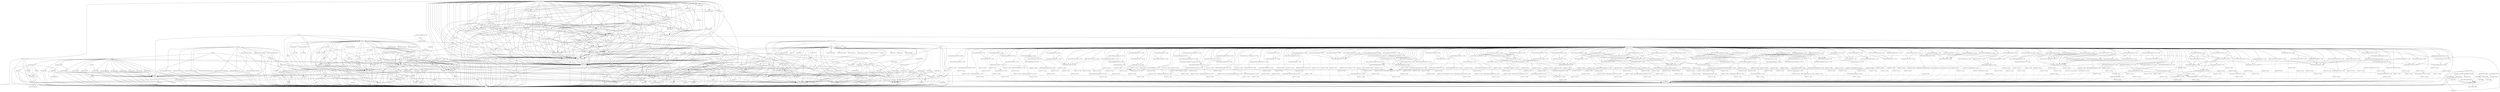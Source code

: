 digraph depends {
    node [shape=plaintext]
"adwaita-icon-theme-symbolic" -> "hicolor-icon-theme"
"adwaita-icon-theme-symbolic" -> "libgdk-pixbuf-2.0-0" [label="gdk-pixbuf"] [style=dashed]
"adwaita-icon-theme-symbolic" -> "libgtk-3.0" [label="gtk+3"] [style=dashed]
"alsa-equal" -> "alsa-utils"
"alsa-equal" -> "caps"
"alsa-equal" -> "libasound2"
"alsa-equal" -> "libc6"
"alsa-plugins" -> "libasound-module-conf-pulse"
"alsa-plugins" -> "libasound-module-ctl-arcam-av"
"alsa-plugins" -> "libasound-module-ctl-oss"
"alsa-plugins" -> "libasound-module-ctl-pulse"
"alsa-plugins" -> "libasound-module-pcm-oss"
"alsa-plugins" -> "libasound-module-pcm-pulse"
"alsa-plugins" -> "libasound-module-pcm-speex"
"alsa-plugins" -> "libasound-module-pcm-upmix"
"alsa-plugins" -> "libasound-module-pcm-usb-stream"
"alsa-plugins" -> "libasound-module-pcm-vdownmix"
"alsa-plugins" -> "libasound-module-rate-samplerate"
"alsa-plugins" -> "libasound-module-rate-speexrate"
"alsa-state" -> "alsa-states" [style=dotted]
"alsa-state" -> "alsa-utils-alsactl"
"alsa-tools" -> "libasound2"
"alsa-tools" -> "libc6"
"alsa-tools" -> "libgcc1"
"alsa-tools" -> "libglib-2.0-0"
"alsa-tools" -> "libgtk-3.0"
"alsa-tools" -> "libstdc++6"
"alsa-utils-aconnect" -> "libasound2"
"alsa-utils-aconnect" -> "libc6"
"alsa-utils-alsactl" -> "alsa-states" [style=dotted]
"alsa-utils-alsactl" -> "libasound2"
"alsa-utils-alsactl" -> "libc6"
"alsa-utils-alsaloop" -> "libasound2"
"alsa-utils-alsaloop" -> "libc6"
"alsa-utils-alsaloop" -> "libsamplerate0"
"alsa-utils-alsamixer" -> "libasound2"
"alsa-utils-alsamixer" -> "libc6"
"alsa-utils-alsamixer" -> "libformw5"
"alsa-utils-alsamixer" -> "libmenuw5"
"alsa-utils-alsamixer" -> "libncursesw5"
"alsa-utils-alsamixer" -> "libpanelw5"
"alsa-utils-alsamixer" -> "libtinfo5"
"alsa-utils-alsatplg" -> "libasound2"
"alsa-utils-alsatplg" -> "libatopology2"
"alsa-utils-alsatplg" -> "libc6"
"alsa-utils-alsaucm" -> "libasound2"
"alsa-utils-alsaucm" -> "libc6"
"alsa-utils" -> "alsa-utils-aconnect"
"alsa-utils" -> "alsa-utils-alsactl"
"alsa-utils" -> "alsa-utils-alsaloop"
"alsa-utils" -> "alsa-utils-alsamixer"
"alsa-utils" -> "alsa-utils-alsatplg"
"alsa-utils" -> "alsa-utils-alsaucm"
"alsa-utils" -> "alsa-utils-amixer"
"alsa-utils" -> "alsa-utils-aplay"
"alsa-utils" -> "alsa-utils-aseqdump"
"alsa-utils" -> "alsa-utils-aseqnet"
"alsa-utils" -> "alsa-utils-iecset"
"alsa-utils" -> "alsa-utils-midi"
"alsa-utils" -> "alsa-utils-nhltdmicinfo"
"alsa-utils" -> "alsa-utils-scripts"
"alsa-utils" -> "alsa-utils-speakertest"
"alsa-utils-amixer" -> "libasound2"
"alsa-utils-amixer" -> "libc6"
"alsa-utils-aplay" -> "libasound2"
"alsa-utils-aplay" -> "libc6"
"alsa-utils-aseqdump" -> "libasound2"
"alsa-utils-aseqdump" -> "libc6"
"alsa-utils-aseqnet" -> "libasound2"
"alsa-utils-aseqnet" -> "libc6"
"alsa-utils-iecset" -> "libasound2"
"alsa-utils-iecset" -> "libc6"
"alsa-utils-midi" -> "libasound2"
"alsa-utils-midi" -> "libc6"
"alsa-utils-nhltdmicinfo" -> "libc6"
"alsa-utils-scripts" -> "bash"
"alsa-utils-speakertest" -> "libasound2"
"alsa-utils-speakertest" -> "libc6"
"at-spi2-core" -> "libc6"
"at-spi2-core" -> "libdbus-1-3"
"at-spi2-core" -> "libglib-2.0-0"
"at-spi2-core" -> "libx11-6"
"at-spi2-core" -> "libxi6"
"at-spi2-core" -> "libxtst6"
"bash" -> "base-files"
"bash" -> "libc6"
"bash" -> "libtinfo5"
"bash" -> "update-alternatives-opkg"
"busybox" -> "busybox-udhcpc" [style=dotted]
"busybox" -> "libc6"
"busybox-syslog" -> "busybox"
"busybox-syslog" -> "update-alternatives-opkg"
"busybox" -> "update-alternatives-opkg"
"ca-certificates" -> "openssl"
"ca-certificates" -> "openssl-bin"
"caps" -> "libc6"
"caps" -> "libgcc1"
"caps" -> "libstdc++6"
"dbus-1" -> "dbus-common"
"dbus-1" -> "dbus-tools"
"dbus-1" -> "libc6"
"dbus-1" -> "libdbus-1-3"
"dbus-1" -> "libexpat1"
"dbus-1" -> "libsystemd0"
"dbus-1" -> "libx11-6"
"dbus-common" -> "base-files"
"dbus-common" -> "base-passwd"
"dbus-common" -> "shadow"
"dbus-tools" -> "libc6"
"dbus-tools" -> "libdbus-1-3"
"e2fsprogs-e2fsck" -> "libblkid1"
"e2fsprogs-e2fsck" -> "libc6"
"e2fsprogs-e2fsck" -> "libcom-err2"
"e2fsprogs-e2fsck" -> "libe2p2"
"e2fsprogs-e2fsck" -> "libext2fs2"
"e2fsprogs-e2fsck" -> "libuuid1"
"fontconfig-utils" -> "libc6"
"fontconfig-utils" -> "libfontconfig1"
"fontconfig-utils" -> "libfreetype6"
"glibc-gconv-iso8859-1" -> "glibc-gconv"
"glibc-gconv-iso8859-1" -> "libc6"
"hello" -> "libc6"
"kbd-keymaps" -> "kbd-keymaps-pine" [style=dotted]
"kbd" -> "libc6"
"kbd" -> "update-alternatives-opkg"
"kernel-module-adv7511-6.13.1-dirty" -> "kernel-6.13.1-dirty" [label="kernel-6.13.1-dirty"] [style=dashed]
"kernel-module-adv7511-6.13.1-dirty" -> "kernel-module-cec-6.13.1-dirty"
"kernel-module-adxl34x-6.13.1-dirty" -> "kernel-6.13.1-dirty" [label="kernel-6.13.1-dirty"] [style=dashed]
"kernel-module-adxl34x-i2c-6.13.1-dirty" -> "kernel-6.13.1-dirty" [label="kernel-6.13.1-dirty"] [style=dashed]
"kernel-module-adxl34x-i2c-6.13.1-dirty" -> "kernel-module-adxl34x-6.13.1-dirty"
"kernel-module-adxl34x-spi-6.13.1-dirty" -> "kernel-6.13.1-dirty" [label="kernel-6.13.1-dirty"] [style=dashed]
"kernel-module-adxl34x-spi-6.13.1-dirty" -> "kernel-module-adxl34x-6.13.1-dirty"
"kernel-module-aes-arm-6.13.1-dirty" -> "kernel-6.13.1-dirty" [label="kernel-6.13.1-dirty"] [style=dashed]
"kernel-module-aes-arm-bs-6.13.1-dirty" -> "kernel-6.13.1-dirty" [label="kernel-6.13.1-dirty"] [style=dashed]
"kernel-module-aes-arm-bs-6.13.1-dirty" -> "kernel-module-aes-arm-6.13.1-dirty"
"kernel-module-aes-arm-bs-6.13.1-dirty" -> "kernel-module-crypto-simd-6.13.1-dirty"
"kernel-module-aes-arm-ce-6.13.1-dirty" -> "kernel-6.13.1-dirty" [label="kernel-6.13.1-dirty"] [style=dashed]
"kernel-module-aes-arm-ce-6.13.1-dirty" -> "kernel-module-crypto-simd-6.13.1-dirty"
"kernel-module-af-alg-6.13.1-dirty" -> "kernel-6.13.1-dirty" [label="kernel-6.13.1-dirty"] [style=dashed]
"kernel-module-ah6-6.13.1-dirty" -> "kernel-6.13.1-dirty" [label="kernel-6.13.1-dirty"] [style=dashed]
"kernel-module-ah6-6.13.1-dirty" -> "kernel-module-xfrm-algo-6.13.1-dirty"
"kernel-module-algif-aead-6.13.1-dirty" -> "kernel-6.13.1-dirty" [label="kernel-6.13.1-dirty"] [style=dashed]
"kernel-module-algif-aead-6.13.1-dirty" -> "kernel-module-af-alg-6.13.1-dirty"
"kernel-module-algif-hash-6.13.1-dirty" -> "kernel-6.13.1-dirty" [label="kernel-6.13.1-dirty"] [style=dashed]
"kernel-module-algif-hash-6.13.1-dirty" -> "kernel-module-af-alg-6.13.1-dirty"
"kernel-module-algif-rng-6.13.1-dirty" -> "kernel-6.13.1-dirty" [label="kernel-6.13.1-dirty"] [style=dashed]
"kernel-module-algif-rng-6.13.1-dirty" -> "kernel-module-af-alg-6.13.1-dirty"
"kernel-module-algif-skcipher-6.13.1-dirty" -> "kernel-6.13.1-dirty" [label="kernel-6.13.1-dirty"] [style=dashed]
"kernel-module-algif-skcipher-6.13.1-dirty" -> "kernel-module-af-alg-6.13.1-dirty"
"kernel-module-amlogic-gxl-crypto-6.13.1-dirty" -> "kernel-6.13.1-dirty" [label="kernel-6.13.1-dirty"] [style=dashed]
"kernel-module-amlogic-gxl-crypto-6.13.1-dirty" -> "kernel-module-crypto-engine-6.13.1-dirty"
"kernel-module-atmel-mxt-ts-6.13.1-dirty" -> "kernel-6.13.1-dirty" [label="kernel-6.13.1-dirty"] [style=dashed]
"kernel-module-b53-common-6.13.1-dirty" -> "kernel-6.13.1-dirty" [label="kernel-6.13.1-dirty"] [style=dashed]
"kernel-module-b53-common-6.13.1-dirty" -> "kernel-module-dsa-core-6.13.1-dirty"
"kernel-module-b53-mdio-6.13.1-dirty" -> "kernel-6.13.1-dirty" [label="kernel-6.13.1-dirty"] [style=dashed]
"kernel-module-b53-mdio-6.13.1-dirty" -> "kernel-module-b53-common-6.13.1-dirty"
"kernel-module-b53-mdio-6.13.1-dirty" -> "kernel-module-dsa-core-6.13.1-dirty"
"kernel-module-b53-mmap-6.13.1-dirty" -> "kernel-6.13.1-dirty" [label="kernel-6.13.1-dirty"] [style=dashed]
"kernel-module-b53-mmap-6.13.1-dirty" -> "kernel-module-b53-common-6.13.1-dirty"
"kernel-module-b53-mmap-6.13.1-dirty" -> "kernel-module-dsa-core-6.13.1-dirty"
"kernel-module-b53-serdes-6.13.1-dirty" -> "kernel-6.13.1-dirty" [label="kernel-6.13.1-dirty"] [style=dashed]
"kernel-module-b53-spi-6.13.1-dirty" -> "kernel-6.13.1-dirty" [label="kernel-6.13.1-dirty"] [style=dashed]
"kernel-module-b53-spi-6.13.1-dirty" -> "kernel-module-b53-common-6.13.1-dirty"
"kernel-module-b53-spi-6.13.1-dirty" -> "kernel-module-dsa-core-6.13.1-dirty"
"kernel-module-b53-srab-6.13.1-dirty" -> "kernel-6.13.1-dirty" [label="kernel-6.13.1-dirty"] [style=dashed]
"kernel-module-b53-srab-6.13.1-dirty" -> "kernel-module-b53-common-6.13.1-dirty"
"kernel-module-b53-srab-6.13.1-dirty" -> "kernel-module-b53-serdes-6.13.1-dirty"
"kernel-module-b53-srab-6.13.1-dirty" -> "kernel-module-dsa-core-6.13.1-dirty"
"kernel-module-bcm7xxx-6.13.1-dirty" -> "kernel-6.13.1-dirty" [label="kernel-6.13.1-dirty"] [style=dashed]
"kernel-module-bcm-sf2-6.13.1-dirty" -> "kernel-6.13.1-dirty" [label="kernel-6.13.1-dirty"] [style=dashed]
"kernel-module-bcm-sf2-6.13.1-dirty" -> "kernel-module-b53-common-6.13.1-dirty"
"kernel-module-bcm-sf2-6.13.1-dirty" -> "kernel-module-dsa-core-6.13.1-dirty"
"kernel-module-bluetooth-6.13.1-dirty" -> "kernel-6.13.1-dirty" [label="kernel-6.13.1-dirty"] [style=dashed]
"kernel-module-bluetooth-6.13.1-dirty" -> "kernel-module-ecdh-generic-6.13.1-dirty"
"kernel-module-bq27xxx-battery-6.13.1-dirty" -> "kernel-6.13.1-dirty" [label="kernel-6.13.1-dirty"] [style=dashed]
"kernel-module-bq27xxx-battery-i2c-6.13.1-dirty" -> "kernel-6.13.1-dirty" [label="kernel-6.13.1-dirty"] [style=dashed]
"kernel-module-bq27xxx-battery-i2c-6.13.1-dirty" -> "kernel-module-bq27xxx-battery-6.13.1-dirty"
"kernel-module-brcmfmac-6.13.1-dirty" -> "kernel-6.13.1-dirty" [label="kernel-6.13.1-dirty"] [style=dashed]
"kernel-module-brcmfmac-6.13.1-dirty" -> "kernel-module-brcmutil-6.13.1-dirty"
"kernel-module-brcmfmac-6.13.1-dirty" -> "kernel-module-cfg80211-6.13.1-dirty"
"kernel-module-brcmfmac-bca-6.13.1-dirty" -> "kernel-6.13.1-dirty" [label="kernel-6.13.1-dirty"] [style=dashed]
"kernel-module-brcmfmac-bca-6.13.1-dirty" -> "kernel-module-brcmfmac-6.13.1-dirty"
"kernel-module-brcmfmac-cyw-6.13.1-dirty" -> "kernel-6.13.1-dirty" [label="kernel-6.13.1-dirty"] [style=dashed]
"kernel-module-brcmfmac-cyw-6.13.1-dirty" -> "kernel-module-brcmfmac-6.13.1-dirty"
"kernel-module-brcmfmac-wcc-6.13.1-dirty" -> "kernel-6.13.1-dirty" [label="kernel-6.13.1-dirty"] [style=dashed]
"kernel-module-brcmfmac-wcc-6.13.1-dirty" -> "kernel-module-brcmfmac-6.13.1-dirty"
"kernel-module-brcmutil-6.13.1-dirty" -> "kernel-6.13.1-dirty" [label="kernel-6.13.1-dirty"] [style=dashed]
"kernel-module-btbcm-6.13.1-dirty" -> "kernel-6.13.1-dirty" [label="kernel-6.13.1-dirty"] [style=dashed]
"kernel-module-btbcm-6.13.1-dirty" -> "kernel-module-bluetooth-6.13.1-dirty"
"kernel-module-btmrvl-6.13.1-dirty" -> "kernel-6.13.1-dirty" [label="kernel-6.13.1-dirty"] [style=dashed]
"kernel-module-btmrvl-6.13.1-dirty" -> "kernel-module-bluetooth-6.13.1-dirty"
"kernel-module-btmrvl-sdio-6.13.1-dirty" -> "kernel-6.13.1-dirty" [label="kernel-6.13.1-dirty"] [style=dashed]
"kernel-module-btmrvl-sdio-6.13.1-dirty" -> "kernel-module-bluetooth-6.13.1-dirty"
"kernel-module-btmrvl-sdio-6.13.1-dirty" -> "kernel-module-btmrvl-6.13.1-dirty"
"kernel-module-capsule-loader-6.13.1-dirty" -> "kernel-6.13.1-dirty" [label="kernel-6.13.1-dirty"] [style=dashed]
"kernel-module-c-can-6.13.1-dirty" -> "kernel-6.13.1-dirty" [label="kernel-6.13.1-dirty"] [style=dashed]
"kernel-module-c-can-platform-6.13.1-dirty" -> "kernel-6.13.1-dirty" [label="kernel-6.13.1-dirty"] [style=dashed]
"kernel-module-c-can-platform-6.13.1-dirty" -> "kernel-module-c-can-6.13.1-dirty"
"kernel-module-cec-6.13.1-dirty" -> "kernel-6.13.1-dirty" [label="kernel-6.13.1-dirty"] [style=dashed]
"kernel-module-cfg80211-6.13.1-dirty" -> "kernel-6.13.1-dirty" [label="kernel-6.13.1-dirty"] [style=dashed]
"kernel-module-chacha-neon-6.13.1-dirty" -> "kernel-6.13.1-dirty" [label="kernel-6.13.1-dirty"] [style=dashed]
"kernel-module-cm36651-6.13.1-dirty" -> "kernel-6.13.1-dirty" [label="kernel-6.13.1-dirty"] [style=dashed]
"kernel-module-counter-6.13.1-dirty" -> "kernel-6.13.1-dirty" [label="kernel-6.13.1-dirty"] [style=dashed]
"kernel-module-cppi41-6.13.1-dirty" -> "kernel-6.13.1-dirty" [label="kernel-6.13.1-dirty"] [style=dashed]
"kernel-module-cpufreq-conservative-6.13.1-dirty" -> "kernel-6.13.1-dirty" [label="kernel-6.13.1-dirty"] [style=dashed]
"kernel-module-cpufreq-powersave-6.13.1-dirty" -> "kernel-6.13.1-dirty" [label="kernel-6.13.1-dirty"] [style=dashed]
"kernel-module-cpufreq-userspace-6.13.1-dirty" -> "kernel-6.13.1-dirty" [label="kernel-6.13.1-dirty"] [style=dashed]
"kernel-module-crc32-arm-ce-6.13.1-dirty" -> "kernel-6.13.1-dirty" [label="kernel-6.13.1-dirty"] [style=dashed]
"kernel-module-crc4-6.13.1-dirty" -> "kernel-6.13.1-dirty" [label="kernel-6.13.1-dirty"] [style=dashed]
"kernel-module-crc-ccitt-6.13.1-dirty" -> "kernel-6.13.1-dirty" [label="kernel-6.13.1-dirty"] [style=dashed]
"kernel-module-crc-itu-t-6.13.1-dirty" -> "kernel-6.13.1-dirty" [label="kernel-6.13.1-dirty"] [style=dashed]
"kernel-module-cryptd-6.13.1-dirty" -> "kernel-6.13.1-dirty" [label="kernel-6.13.1-dirty"] [style=dashed]
"kernel-module-crypto-engine-6.13.1-dirty" -> "kernel-6.13.1-dirty" [label="kernel-6.13.1-dirty"] [style=dashed]
"kernel-module-crypto-simd-6.13.1-dirty" -> "kernel-6.13.1-dirty" [label="kernel-6.13.1-dirty"] [style=dashed]
"kernel-module-crypto-simd-6.13.1-dirty" -> "kernel-module-cryptd-6.13.1-dirty"
"kernel-module-crypto-user-6.13.1-dirty" -> "kernel-6.13.1-dirty" [label="kernel-6.13.1-dirty"] [style=dashed]
"kernel-module-cyapatp-6.13.1-dirty" -> "kernel-6.13.1-dirty" [label="kernel-6.13.1-dirty"] [style=dashed]
"kernel-module-cyapatp-6.13.1-dirty" -> "kernel-module-crc-itu-t-6.13.1-dirty"
"kernel-module-des-generic-6.13.1-dirty" -> "kernel-6.13.1-dirty" [label="kernel-6.13.1-dirty"] [style=dashed]
"kernel-module-display-connector-6.13.1-dirty" -> "kernel-6.13.1-dirty" [label="kernel-6.13.1-dirty"] [style=dashed]
"kernel-module-drbg-6.13.1-dirty" -> "kernel-6.13.1-dirty" [label="kernel-6.13.1-dirty"] [style=dashed]
"kernel-module-drm-display-helper-6.13.1-dirty" -> "kernel-6.13.1-dirty" [label="kernel-6.13.1-dirty"] [style=dashed]
"kernel-module-dsa-core-6.13.1-dirty" -> "kernel-6.13.1-dirty" [label="kernel-6.13.1-dirty"] [style=dashed]
"kernel-module-ecc-6.13.1-dirty" -> "kernel-6.13.1-dirty" [label="kernel-6.13.1-dirty"] [style=dashed]
"kernel-module-ecdh-generic-6.13.1-dirty" -> "kernel-6.13.1-dirty" [label="kernel-6.13.1-dirty"] [style=dashed]
"kernel-module-ecdh-generic-6.13.1-dirty" -> "kernel-module-ecc-6.13.1-dirty"
"kernel-module-echainiv-6.13.1-dirty" -> "kernel-6.13.1-dirty" [label="kernel-6.13.1-dirty"] [style=dashed]
"kernel-module-echainiv-6.13.1-dirty" -> "kernel-module-geniv-6.13.1-dirty"
"kernel-module-edt-ft5x06-6.13.1-dirty" -> "kernel-6.13.1-dirty" [label="kernel-6.13.1-dirty"] [style=dashed]
"kernel-module-efivarfs-6.13.1-dirty" -> "kernel-6.13.1-dirty" [label="kernel-6.13.1-dirty"] [style=dashed]
"kernel-module-ehci-fsl-6.13.1-dirty" -> "kernel-6.13.1-dirty" [label="kernel-6.13.1-dirty"] [style=dashed]
"kernel-module-elants-i2c-6.13.1-dirty" -> "kernel-6.13.1-dirty" [label="kernel-6.13.1-dirty"] [style=dashed]
"kernel-module-esp6-6.13.1-dirty" -> "kernel-6.13.1-dirty" [label="kernel-6.13.1-dirty"] [style=dashed]
"kernel-module-esp6-6.13.1-dirty" -> "kernel-module-xfrm-algo-6.13.1-dirty"
"kernel-module-ff-memless-6.13.1-dirty" -> "kernel-6.13.1-dirty" [label="kernel-6.13.1-dirty"] [style=dashed]
"kernel-module-flexcan-6.13.1-dirty" -> "kernel-6.13.1-dirty" [label="kernel-6.13.1-dirty"] [style=dashed]
"kernel-module-fsi-core-6.13.1-dirty" -> "kernel-6.13.1-dirty" [label="kernel-6.13.1-dirty"] [style=dashed]
"kernel-module-fsi-core-6.13.1-dirty" -> "kernel-module-crc4-6.13.1-dirty"
"kernel-module-fsi-master-aspeed-6.13.1-dirty" -> "kernel-6.13.1-dirty" [label="kernel-6.13.1-dirty"] [style=dashed]
"kernel-module-fsi-master-aspeed-6.13.1-dirty" -> "kernel-module-fsi-core-6.13.1-dirty"
"kernel-module-fsi-master-gpio-6.13.1-dirty" -> "kernel-6.13.1-dirty" [label="kernel-6.13.1-dirty"] [style=dashed]
"kernel-module-fsi-master-gpio-6.13.1-dirty" -> "kernel-module-crc4-6.13.1-dirty"
"kernel-module-fsi-master-gpio-6.13.1-dirty" -> "kernel-module-fsi-core-6.13.1-dirty"
"kernel-module-fsi-master-hub-6.13.1-dirty" -> "kernel-6.13.1-dirty" [label="kernel-6.13.1-dirty"] [style=dashed]
"kernel-module-fsi-master-hub-6.13.1-dirty" -> "kernel-module-fsi-core-6.13.1-dirty"
"kernel-module-fsi-occ-6.13.1-dirty" -> "kernel-6.13.1-dirty" [label="kernel-6.13.1-dirty"] [style=dashed]
"kernel-module-fsi-occ-6.13.1-dirty" -> "kernel-module-fsi-sbefifo-6.13.1-dirty"
"kernel-module-fsi-sbefifo-6.13.1-dirty" -> "kernel-6.13.1-dirty" [label="kernel-6.13.1-dirty"] [style=dashed]
"kernel-module-fsi-sbefifo-6.13.1-dirty" -> "kernel-module-fsi-core-6.13.1-dirty"
"kernel-module-fsi-scom-6.13.1-dirty" -> "kernel-6.13.1-dirty" [label="kernel-6.13.1-dirty"] [style=dashed]
"kernel-module-fsi-scom-6.13.1-dirty" -> "kernel-module-fsi-core-6.13.1-dirty"
"kernel-module-fsl-mph-dr-of-6.13.1-dirty" -> "kernel-6.13.1-dirty" [label="kernel-6.13.1-dirty"] [style=dashed]
"kernel-module-geniv-6.13.1-dirty" -> "kernel-6.13.1-dirty" [label="kernel-6.13.1-dirty"] [style=dashed]
"kernel-module-g-ether-6.13.1-dirty" -> "kernel-6.13.1-dirty" [label="kernel-6.13.1-dirty"] [style=dashed]
"kernel-module-g-ether-6.13.1-dirty" -> "kernel-module-u-ether-6.13.1-dirty"
"kernel-module-g-ether-6.13.1-dirty" -> "kernel-module-usb-f-rndis-6.13.1-dirty"
"kernel-module-ghash-arm-ce-6.13.1-dirty" -> "kernel-6.13.1-dirty" [label="kernel-6.13.1-dirty"] [style=dashed]
"kernel-module-ghash-arm-ce-6.13.1-dirty" -> "kernel-module-cryptd-6.13.1-dirty"
"kernel-module-governor-passive-6.13.1-dirty" -> "kernel-6.13.1-dirty" [label="kernel-6.13.1-dirty"] [style=dashed]
"kernel-module-gpio-charger-6.13.1-dirty" -> "kernel-6.13.1-dirty" [label="kernel-6.13.1-dirty"] [style=dashed]
"kernel-module-gpio-decoder-6.13.1-dirty" -> "kernel-6.13.1-dirty" [label="kernel-6.13.1-dirty"] [style=dashed]
"kernel-module-hci-6.13.1-dirty" -> "kernel-6.13.1-dirty" [label="kernel-6.13.1-dirty"] [style=dashed]
"kernel-module-hci-6.13.1-dirty" -> "kernel-module-nfc-6.13.1-dirty"
"kernel-module-hci-uart-6.13.1-dirty" -> "kernel-6.13.1-dirty" [label="kernel-6.13.1-dirty"] [style=dashed]
"kernel-module-hci-uart-6.13.1-dirty" -> "kernel-module-bluetooth-6.13.1-dirty"
"kernel-module-hci-uart-6.13.1-dirty" -> "kernel-module-btbcm-6.13.1-dirty"
"kernel-module-i2c-algo-bit-6.13.1-dirty" -> "kernel-6.13.1-dirty" [label="kernel-6.13.1-dirty"] [style=dashed]
"kernel-module-i2c-arb-gpio-challenge-6.13.1-dirty" -> "kernel-6.13.1-dirty" [label="kernel-6.13.1-dirty"] [style=dashed]
"kernel-module-i2c-emev2-6.13.1-dirty" -> "kernel-6.13.1-dirty" [label="kernel-6.13.1-dirty"] [style=dashed]
"kernel-module-i2c-gpio-6.13.1-dirty" -> "kernel-6.13.1-dirty" [label="kernel-6.13.1-dirty"] [style=dashed]
"kernel-module-i2c-gpio-6.13.1-dirty" -> "kernel-module-i2c-algo-bit-6.13.1-dirty"
"kernel-module-ina2xx-6.13.1-dirty" -> "kernel-6.13.1-dirty" [label="kernel-6.13.1-dirty"] [style=dashed]
"kernel-module-industrialio-buffer-cb-6.13.1-dirty" -> "kernel-6.13.1-dirty" [label="kernel-6.13.1-dirty"] [style=dashed]
"kernel-module-industrialio-hw-consumer-6.13.1-dirty" -> "kernel-6.13.1-dirty" [label="kernel-6.13.1-dirty"] [style=dashed]
"kernel-module-ip6-tunnel-6.13.1-dirty" -> "kernel-6.13.1-dirty" [label="kernel-6.13.1-dirty"] [style=dashed]
"kernel-module-ip6-tunnel-6.13.1-dirty" -> "kernel-module-tunnel6-6.13.1-dirty"
"kernel-module-ipcomp6-6.13.1-dirty" -> "kernel-6.13.1-dirty" [label="kernel-6.13.1-dirty"] [style=dashed]
"kernel-module-ipcomp6-6.13.1-dirty" -> "kernel-module-xfrm6-tunnel-6.13.1-dirty"
"kernel-module-ipcomp6-6.13.1-dirty" -> "kernel-module-xfrm-ipcomp-6.13.1-dirty"
"kernel-module-jitterentropy-rng-6.13.1-dirty" -> "kernel-6.13.1-dirty" [label="kernel-6.13.1-dirty"] [style=dashed]
"kernel-module-lan78xx-6.13.1-dirty" -> "kernel-6.13.1-dirty" [label="kernel-6.13.1-dirty"] [style=dashed]
"kernel-module-lan966x-serdes-6.13.1-dirty" -> "kernel-6.13.1-dirty" [label="kernel-6.13.1-dirty"] [style=dashed]
"kernel-module-led-class-flash-6.13.1-dirty" -> "kernel-6.13.1-dirty" [label="kernel-6.13.1-dirty"] [style=dashed]
"kernel-module-leds-pca9532-6.13.1-dirty" -> "kernel-6.13.1-dirty" [label="kernel-6.13.1-dirty"] [style=dashed]
"kernel-module-libarc4-6.13.1-dirty" -> "kernel-6.13.1-dirty" [label="kernel-6.13.1-dirty"] [style=dashed]
"kernel-module-lvds-codec-6.13.1-dirty" -> "kernel-6.13.1-dirty" [label="kernel-6.13.1-dirty"] [style=dashed]
"kernel-module-mac80211-6.13.1-dirty" -> "kernel-6.13.1-dirty" [label="kernel-6.13.1-dirty"] [style=dashed]
"kernel-module-mac80211-6.13.1-dirty" -> "kernel-module-cfg80211-6.13.1-dirty"
"kernel-module-mac80211-6.13.1-dirty" -> "kernel-module-libarc4-6.13.1-dirty"
"kernel-module-max17040-battery-6.13.1-dirty" -> "kernel-6.13.1-dirty" [label="kernel-6.13.1-dirty"] [style=dashed]
"kernel-module-max17042-battery-6.13.1-dirty" -> "kernel-6.13.1-dirty" [label="kernel-6.13.1-dirty"] [style=dashed]
"kernel-module-max8952-6.13.1-dirty" -> "kernel-6.13.1-dirty" [label="kernel-6.13.1-dirty"] [style=dashed]
"kernel-module-mdio-i2c-6.13.1-dirty" -> "kernel-6.13.1-dirty" [label="kernel-6.13.1-dirty"] [style=dashed]
"kernel-module-mdio-mscc-miim-6.13.1-dirty" -> "kernel-6.13.1-dirty" [label="kernel-6.13.1-dirty"] [style=dashed]
"kernel-module-microchip-6.13.1-dirty" -> "kernel-6.13.1-dirty" [label="kernel-6.13.1-dirty"] [style=dashed]
"kernel-module-mip6-6.13.1-dirty" -> "kernel-6.13.1-dirty" [label="kernel-6.13.1-dirty"] [style=dashed]
"kernel-module-mms114-6.13.1-dirty" -> "kernel-6.13.1-dirty" [label="kernel-6.13.1-dirty"] [style=dashed]
"kernel-module-musb-dsps-6.13.1-dirty" -> "kernel-6.13.1-dirty" [label="kernel-6.13.1-dirty"] [style=dashed]
"kernel-module-musb-dsps-6.13.1-dirty" -> "kernel-module-musb-hdrc-6.13.1-dirty"
"kernel-module-musb-hdrc-6.13.1-dirty" -> "kernel-6.13.1-dirty" [label="kernel-6.13.1-dirty"] [style=dashed]
"kernel-module-mwifiex-6.13.1-dirty" -> "kernel-6.13.1-dirty" [label="kernel-6.13.1-dirty"] [style=dashed]
"kernel-module-mwifiex-6.13.1-dirty" -> "kernel-module-cfg80211-6.13.1-dirty"
"kernel-module-mwifiex-sdio-6.13.1-dirty" -> "kernel-6.13.1-dirty" [label="kernel-6.13.1-dirty"] [style=dashed]
"kernel-module-mwifiex-sdio-6.13.1-dirty" -> "kernel-module-mwifiex-6.13.1-dirty"
"kernel-module-nci-6.13.1-dirty" -> "kernel-6.13.1-dirty" [label="kernel-6.13.1-dirty"] [style=dashed]
"kernel-module-nci-6.13.1-dirty" -> "kernel-module-nfc-6.13.1-dirty"
"kernel-module-nci-spi-6.13.1-dirty" -> "kernel-6.13.1-dirty" [label="kernel-6.13.1-dirty"] [style=dashed]
"kernel-module-nci-spi-6.13.1-dirty" -> "kernel-module-crc-ccitt-6.13.1-dirty"
"kernel-module-nci-uart-6.13.1-dirty" -> "kernel-6.13.1-dirty" [label="kernel-6.13.1-dirty"] [style=dashed]
"kernel-module-nfc-6.13.1-dirty" -> "kernel-6.13.1-dirty" [label="kernel-6.13.1-dirty"] [style=dashed]
"kernel-module-nfc-digital-6.13.1-dirty" -> "kernel-6.13.1-dirty" [label="kernel-6.13.1-dirty"] [style=dashed]
"kernel-module-nfc-digital-6.13.1-dirty" -> "kernel-module-crc-ccitt-6.13.1-dirty"
"kernel-module-nfc-digital-6.13.1-dirty" -> "kernel-module-crc-itu-t-6.13.1-dirty"
"kernel-module-nfc-digital-6.13.1-dirty" -> "kernel-module-nfc-6.13.1-dirty"
"kernel-module-ntc-thermistor-6.13.1-dirty" -> "kernel-6.13.1-dirty" [label="kernel-6.13.1-dirty"] [style=dashed]
"kernel-module-nxp-ptn3460-6.13.1-dirty" -> "kernel-6.13.1-dirty" [label="kernel-6.13.1-dirty"] [style=dashed]
"kernel-module-omap2430-6.13.1-dirty" -> "kernel-6.13.1-dirty" [label="kernel-6.13.1-dirty"] [style=dashed]
"kernel-module-omap2430-6.13.1-dirty" -> "kernel-module-musb-hdrc-6.13.1-dirty"
"kernel-module-omapdrm-6.13.1-dirty" -> "kernel-6.13.1-dirty" [label="kernel-6.13.1-dirty"] [style=dashed]
"kernel-module-omapdrm-6.13.1-dirty" -> "kernel-module-cec-6.13.1-dirty"
"kernel-module-omapdrm-6.13.1-dirty" -> "kernel-module-drm-display-helper-6.13.1-dirty"
"kernel-module-onboard-usb-dev-6.13.1-dirty" -> "kernel-6.13.1-dirty" [label="kernel-6.13.1-dirty"] [style=dashed]
"kernel-module-panel-lvds-6.13.1-dirty" -> "kernel-6.13.1-dirty" [label="kernel-6.13.1-dirty"] [style=dashed]
"kernel-module-parade-ps8622-6.13.1-dirty" -> "kernel-6.13.1-dirty" [label="kernel-6.13.1-dirty"] [style=dashed]
"kernel-module-pci-endpoint-test-6.13.1-dirty" -> "kernel-6.13.1-dirty" [label="kernel-6.13.1-dirty"] [style=dashed]
"kernel-module-pci-epf-test-6.13.1-dirty" -> "kernel-6.13.1-dirty" [label="kernel-6.13.1-dirty"] [style=dashed]
"kernel-module-pci-meson-6.13.1-dirty" -> "kernel-6.13.1-dirty" [label="kernel-6.13.1-dirty"] [style=dashed]
"kernel-module-phy-am335x-6.13.1-dirty" -> "kernel-6.13.1-dirty" [label="kernel-6.13.1-dirty"] [style=dashed]
"kernel-module-phy-am335x-6.13.1-dirty" -> "kernel-module-phy-am335x-control-6.13.1-dirty"
"kernel-module-phy-am335x-control-6.13.1-dirty" -> "kernel-6.13.1-dirty" [label="kernel-6.13.1-dirty"] [style=dashed]
"kernel-module-phy-cpcap-usb-6.13.1-dirty" -> "kernel-6.13.1-dirty" [label="kernel-6.13.1-dirty"] [style=dashed]
"kernel-module-phy-cpcap-usb-6.13.1-dirty" -> "kernel-module-musb-hdrc-6.13.1-dirty"
"kernel-module-phy-dm816x-usb-6.13.1-dirty" -> "kernel-6.13.1-dirty" [label="kernel-6.13.1-dirty"] [style=dashed]
"kernel-module-phy-exynos-usb2-6.13.1-dirty" -> "kernel-6.13.1-dirty" [label="kernel-6.13.1-dirty"] [style=dashed]
"kernel-module-phy-twl4030-usb-6.13.1-dirty" -> "kernel-6.13.1-dirty" [label="kernel-6.13.1-dirty"] [style=dashed]
"kernel-module-phy-twl4030-usb-6.13.1-dirty" -> "kernel-module-musb-hdrc-6.13.1-dirty"
"kernel-module-phy-twl6030-usb-6.13.1-dirty" -> "kernel-6.13.1-dirty" [label="kernel-6.13.1-dirty"] [style=dashed]
"kernel-module-phy-twl6030-usb-6.13.1-dirty" -> "kernel-module-musb-hdrc-6.13.1-dirty"
"kernel-module-pwm-fan-6.13.1-dirty" -> "kernel-6.13.1-dirty" [label="kernel-6.13.1-dirty"] [style=dashed]
"kernel-module-pwm-tiecap-6.13.1-dirty" -> "kernel-6.13.1-dirty" [label="kernel-6.13.1-dirty"] [style=dashed]
"kernel-module-pwm-tiehrpwm-6.13.1-dirty" -> "kernel-6.13.1-dirty" [label="kernel-6.13.1-dirty"] [style=dashed]
"kernel-module-qrtr-6.13.1-dirty" -> "kernel-6.13.1-dirty" [label="kernel-6.13.1-dirty"] [style=dashed]
"kernel-module-qrtr-smd-6.13.1-dirty" -> "kernel-6.13.1-dirty" [label="kernel-6.13.1-dirty"] [style=dashed]
"kernel-module-qrtr-smd-6.13.1-dirty" -> "kernel-module-qrtr-6.13.1-dirty"
"kernel-module-qrtr-smd-6.13.1-dirty" -> "kernel-module-rpmsg-core-6.13.1-dirty"
"kernel-module-qt1070-6.13.1-dirty" -> "kernel-6.13.1-dirty" [label="kernel-6.13.1-dirty"] [style=dashed]
"kernel-module-r8152-6.13.1-dirty" -> "kernel-6.13.1-dirty" [label="kernel-6.13.1-dirty"] [style=dashed]
"kernel-module-r8153-ecm-6.13.1-dirty" -> "kernel-6.13.1-dirty" [label="kernel-6.13.1-dirty"] [style=dashed]
"kernel-module-r8153-ecm-6.13.1-dirty" -> "kernel-module-r8152-6.13.1-dirty"
"kernel-module-r8a66597-hcd-6.13.1-dirty" -> "kernel-6.13.1-dirty" [label="kernel-6.13.1-dirty"] [style=dashed]
"kernel-module-reset-ti-syscon-6.13.1-dirty" -> "kernel-6.13.1-dirty" [label="kernel-6.13.1-dirty"] [style=dashed]
"kernel-module-resistive-adc-touch-6.13.1-dirty" -> "kernel-6.13.1-dirty" [label="kernel-6.13.1-dirty"] [style=dashed]
"kernel-module-resistive-adc-touch-6.13.1-dirty" -> "kernel-module-industrialio-buffer-cb-6.13.1-dirty"
"kernel-module-rpmsg-char-6.13.1-dirty" -> "kernel-6.13.1-dirty" [label="kernel-6.13.1-dirty"] [style=dashed]
"kernel-module-rpmsg-char-6.13.1-dirty" -> "kernel-module-rpmsg-core-6.13.1-dirty"
"kernel-module-rpmsg-core-6.13.1-dirty" -> "kernel-6.13.1-dirty" [label="kernel-6.13.1-dirty"] [style=dashed]
"kernel-module-rpmsg-ctrl-6.13.1-dirty" -> "kernel-6.13.1-dirty" [label="kernel-6.13.1-dirty"] [style=dashed]
"kernel-module-rpmsg-ctrl-6.13.1-dirty" -> "kernel-module-rpmsg-char-6.13.1-dirty"
"kernel-module-rpmsg-ctrl-6.13.1-dirty" -> "kernel-module-rpmsg-core-6.13.1-dirty"
"kernel-module-rpmsg-ns-6.13.1-dirty" -> "kernel-6.13.1-dirty" [label="kernel-6.13.1-dirty"] [style=dashed]
"kernel-module-rpmsg-ns-6.13.1-dirty" -> "kernel-module-rpmsg-core-6.13.1-dirty"
"kernel-module-rt2800lib-6.13.1-dirty" -> "kernel-6.13.1-dirty" [label="kernel-6.13.1-dirty"] [style=dashed]
"kernel-module-rt2800lib-6.13.1-dirty" -> "kernel-module-crc-ccitt-6.13.1-dirty"
"kernel-module-rt2800lib-6.13.1-dirty" -> "kernel-module-mac80211-6.13.1-dirty"
"kernel-module-rt2800lib-6.13.1-dirty" -> "kernel-module-rt2x00lib-6.13.1-dirty"
"kernel-module-rt2800usb-6.13.1-dirty" -> "kernel-6.13.1-dirty" [label="kernel-6.13.1-dirty"] [style=dashed]
"kernel-module-rt2800usb-6.13.1-dirty" -> "kernel-module-mac80211-6.13.1-dirty"
"kernel-module-rt2800usb-6.13.1-dirty" -> "kernel-module-rt2800lib-6.13.1-dirty"
"kernel-module-rt2800usb-6.13.1-dirty" -> "kernel-module-rt2x00lib-6.13.1-dirty"
"kernel-module-rt2800usb-6.13.1-dirty" -> "kernel-module-rt2x00usb-6.13.1-dirty"
"kernel-module-rt2x00lib-6.13.1-dirty" -> "kernel-6.13.1-dirty" [label="kernel-6.13.1-dirty"] [style=dashed]
"kernel-module-rt2x00lib-6.13.1-dirty" -> "kernel-module-cfg80211-6.13.1-dirty"
"kernel-module-rt2x00lib-6.13.1-dirty" -> "kernel-module-mac80211-6.13.1-dirty"
"kernel-module-rt2x00usb-6.13.1-dirty" -> "kernel-6.13.1-dirty" [label="kernel-6.13.1-dirty"] [style=dashed]
"kernel-module-rt2x00usb-6.13.1-dirty" -> "kernel-module-mac80211-6.13.1-dirty"
"kernel-module-rt2x00usb-6.13.1-dirty" -> "kernel-module-rt2x00lib-6.13.1-dirty"
"kernel-module-rtc-bq32k-6.13.1-dirty" -> "kernel-6.13.1-dirty" [label="kernel-6.13.1-dirty"] [style=dashed]
"kernel-module-rtc-efi-6.13.1-dirty" -> "kernel-6.13.1-dirty" [label="kernel-6.13.1-dirty"] [style=dashed]
"kernel-module-rtc-hym8563-6.13.1-dirty" -> "kernel-6.13.1-dirty" [label="kernel-6.13.1-dirty"] [style=dashed]
"kernel-module-rtc-pcf85063-6.13.1-dirty" -> "kernel-6.13.1-dirty" [label="kernel-6.13.1-dirty"] [style=dashed]
"kernel-module-rtc-pcf85363-6.13.1-dirty" -> "kernel-6.13.1-dirty" [label="kernel-6.13.1-dirty"] [style=dashed]
"kernel-module-rtc-rs5c372-6.13.1-dirty" -> "kernel-6.13.1-dirty" [label="kernel-6.13.1-dirty"] [style=dashed]
"kernel-module-rtc-rx8581-6.13.1-dirty" -> "kernel-6.13.1-dirty" [label="kernel-6.13.1-dirty"] [style=dashed]
"kernel-module-rtc-s35390a-6.13.1-dirty" -> "kernel-6.13.1-dirty" [label="kernel-6.13.1-dirty"] [style=dashed]
"kernel-module-s3fwrn5-6.13.1-dirty" -> "kernel-6.13.1-dirty" [label="kernel-6.13.1-dirty"] [style=dashed]
"kernel-module-s3fwrn5-6.13.1-dirty" -> "kernel-module-nci-6.13.1-dirty"
"kernel-module-s3fwrn5-i2c-6.13.1-dirty" -> "kernel-6.13.1-dirty" [label="kernel-6.13.1-dirty"] [style=dashed]
"kernel-module-s3fwrn5-i2c-6.13.1-dirty" -> "kernel-module-s3fwrn5-6.13.1-dirty"
"kernel-module-samsung-dsim-6.13.1-dirty" -> "kernel-6.13.1-dirty" [label="kernel-6.13.1-dirty"] [style=dashed]
"kernel-module-samsung-keypad-6.13.1-dirty" -> "kernel-6.13.1-dirty" [label="kernel-6.13.1-dirty"] [style=dashed]
"kernel-module-seqiv-6.13.1-dirty" -> "kernel-6.13.1-dirty" [label="kernel-6.13.1-dirty"] [style=dashed]
"kernel-module-seqiv-6.13.1-dirty" -> "kernel-module-geniv-6.13.1-dirty"
"kernel-module-sfp-6.13.1-dirty" -> "kernel-6.13.1-dirty" [label="kernel-6.13.1-dirty"] [style=dashed]
"kernel-module-sfp-6.13.1-dirty" -> "kernel-module-mdio-i2c-6.13.1-dirty"
"kernel-module-sha1-arm-6.13.1-dirty" -> "kernel-6.13.1-dirty" [label="kernel-6.13.1-dirty"] [style=dashed]
"kernel-module-sha1-arm-ce-6.13.1-dirty" -> "kernel-6.13.1-dirty" [label="kernel-6.13.1-dirty"] [style=dashed]
"kernel-module-sha1-arm-ce-6.13.1-dirty" -> "kernel-module-sha1-arm-6.13.1-dirty"
"kernel-module-sha1-arm-neon-6.13.1-dirty" -> "kernel-6.13.1-dirty" [label="kernel-6.13.1-dirty"] [style=dashed]
"kernel-module-sha1-arm-neon-6.13.1-dirty" -> "kernel-module-sha1-arm-6.13.1-dirty"
"kernel-module-sha256-arm-6.13.1-dirty" -> "kernel-6.13.1-dirty" [label="kernel-6.13.1-dirty"] [style=dashed]
"kernel-module-sha2-arm-ce-6.13.1-dirty" -> "kernel-6.13.1-dirty" [label="kernel-6.13.1-dirty"] [style=dashed]
"kernel-module-sha2-arm-ce-6.13.1-dirty" -> "kernel-module-sha256-arm-6.13.1-dirty"
"kernel-module-sha3-generic-6.13.1-dirty" -> "kernel-6.13.1-dirty" [label="kernel-6.13.1-dirty"] [style=dashed]
"kernel-module-sha512-arm-6.13.1-dirty" -> "kernel-6.13.1-dirty" [label="kernel-6.13.1-dirty"] [style=dashed]
"kernel-module-sii902x-6.13.1-dirty" -> "kernel-6.13.1-dirty" [label="kernel-6.13.1-dirty"] [style=dashed]
"kernel-module-sii9234-6.13.1-dirty" -> "kernel-6.13.1-dirty" [label="kernel-6.13.1-dirty"] [style=dashed]
"kernel-module-simple-bridge-6.13.1-dirty" -> "kernel-6.13.1-dirty" [label="kernel-6.13.1-dirty"] [style=dashed]
"kernel-modules" -> "kernel-module-adv7511-6.13.1-dirty"
"kernel-modules" -> "kernel-module-adxl34x-6.13.1-dirty"
"kernel-modules" -> "kernel-module-adxl34x-i2c-6.13.1-dirty"
"kernel-modules" -> "kernel-module-adxl34x-spi-6.13.1-dirty"
"kernel-modules" -> "kernel-module-aes-arm-6.13.1-dirty"
"kernel-modules" -> "kernel-module-aes-arm-bs-6.13.1-dirty"
"kernel-modules" -> "kernel-module-aes-arm-ce-6.13.1-dirty"
"kernel-modules" -> "kernel-module-af-alg-6.13.1-dirty"
"kernel-modules" -> "kernel-module-ah6-6.13.1-dirty"
"kernel-modules" -> "kernel-module-algif-aead-6.13.1-dirty"
"kernel-modules" -> "kernel-module-algif-hash-6.13.1-dirty"
"kernel-modules" -> "kernel-module-algif-rng-6.13.1-dirty"
"kernel-modules" -> "kernel-module-algif-skcipher-6.13.1-dirty"
"kernel-modules" -> "kernel-module-amlogic-gxl-crypto-6.13.1-dirty"
"kernel-modules" -> "kernel-module-atmel-mxt-ts-6.13.1-dirty"
"kernel-modules" -> "kernel-module-b53-common-6.13.1-dirty"
"kernel-modules" -> "kernel-module-b53-mdio-6.13.1-dirty"
"kernel-modules" -> "kernel-module-b53-mmap-6.13.1-dirty"
"kernel-modules" -> "kernel-module-b53-serdes-6.13.1-dirty"
"kernel-modules" -> "kernel-module-b53-spi-6.13.1-dirty"
"kernel-modules" -> "kernel-module-b53-srab-6.13.1-dirty"
"kernel-modules" -> "kernel-module-bcm7xxx-6.13.1-dirty"
"kernel-modules" -> "kernel-module-bcm-sf2-6.13.1-dirty"
"kernel-modules" -> "kernel-module-bluetooth-6.13.1-dirty"
"kernel-modules" -> "kernel-module-bq27xxx-battery-6.13.1-dirty"
"kernel-modules" -> "kernel-module-bq27xxx-battery-i2c-6.13.1-dirty"
"kernel-modules" -> "kernel-module-brcmfmac-6.13.1-dirty"
"kernel-modules" -> "kernel-module-brcmfmac-bca-6.13.1-dirty"
"kernel-modules" -> "kernel-module-brcmfmac-cyw-6.13.1-dirty"
"kernel-modules" -> "kernel-module-brcmfmac-wcc-6.13.1-dirty"
"kernel-modules" -> "kernel-module-brcmutil-6.13.1-dirty"
"kernel-modules" -> "kernel-module-btbcm-6.13.1-dirty"
"kernel-modules" -> "kernel-module-btmrvl-6.13.1-dirty"
"kernel-modules" -> "kernel-module-btmrvl-sdio-6.13.1-dirty"
"kernel-modules" -> "kernel-module-capsule-loader-6.13.1-dirty"
"kernel-modules" -> "kernel-module-c-can-6.13.1-dirty"
"kernel-modules" -> "kernel-module-c-can-platform-6.13.1-dirty"
"kernel-modules" -> "kernel-module-cec-6.13.1-dirty"
"kernel-modules" -> "kernel-module-cfg80211-6.13.1-dirty"
"kernel-modules" -> "kernel-module-chacha-neon-6.13.1-dirty"
"kernel-modules" -> "kernel-module-cm36651-6.13.1-dirty"
"kernel-modules" -> "kernel-module-counter-6.13.1-dirty"
"kernel-modules" -> "kernel-module-cppi41-6.13.1-dirty"
"kernel-modules" -> "kernel-module-cpufreq-conservative-6.13.1-dirty"
"kernel-modules" -> "kernel-module-cpufreq-powersave-6.13.1-dirty"
"kernel-modules" -> "kernel-module-cpufreq-userspace-6.13.1-dirty"
"kernel-modules" -> "kernel-module-crc32-arm-ce-6.13.1-dirty"
"kernel-modules" -> "kernel-module-crc4-6.13.1-dirty"
"kernel-modules" -> "kernel-module-crc-ccitt-6.13.1-dirty"
"kernel-modules" -> "kernel-module-crc-itu-t-6.13.1-dirty"
"kernel-modules" -> "kernel-module-cryptd-6.13.1-dirty"
"kernel-modules" -> "kernel-module-crypto-engine-6.13.1-dirty"
"kernel-modules" -> "kernel-module-crypto-simd-6.13.1-dirty"
"kernel-modules" -> "kernel-module-crypto-user-6.13.1-dirty"
"kernel-modules" -> "kernel-module-cyapatp-6.13.1-dirty"
"kernel-modules" -> "kernel-module-des-generic-6.13.1-dirty"
"kernel-modules" -> "kernel-module-display-connector-6.13.1-dirty"
"kernel-modules" -> "kernel-module-drbg-6.13.1-dirty"
"kernel-modules" -> "kernel-module-drm-display-helper-6.13.1-dirty"
"kernel-modules" -> "kernel-module-dsa-core-6.13.1-dirty"
"kernel-modules" -> "kernel-module-ecc-6.13.1-dirty"
"kernel-modules" -> "kernel-module-ecdh-generic-6.13.1-dirty"
"kernel-modules" -> "kernel-module-echainiv-6.13.1-dirty"
"kernel-modules" -> "kernel-module-edt-ft5x06-6.13.1-dirty"
"kernel-modules" -> "kernel-module-efivarfs-6.13.1-dirty"
"kernel-modules" -> "kernel-module-ehci-fsl-6.13.1-dirty"
"kernel-modules" -> "kernel-module-elants-i2c-6.13.1-dirty"
"kernel-modules" -> "kernel-module-esp6-6.13.1-dirty"
"kernel-modules" -> "kernel-module-ff-memless-6.13.1-dirty"
"kernel-modules" -> "kernel-module-flexcan-6.13.1-dirty"
"kernel-modules" -> "kernel-module-fsi-core-6.13.1-dirty"
"kernel-modules" -> "kernel-module-fsi-master-aspeed-6.13.1-dirty"
"kernel-modules" -> "kernel-module-fsi-master-gpio-6.13.1-dirty"
"kernel-modules" -> "kernel-module-fsi-master-hub-6.13.1-dirty"
"kernel-modules" -> "kernel-module-fsi-occ-6.13.1-dirty"
"kernel-modules" -> "kernel-module-fsi-sbefifo-6.13.1-dirty"
"kernel-modules" -> "kernel-module-fsi-scom-6.13.1-dirty"
"kernel-modules" -> "kernel-module-fsl-mph-dr-of-6.13.1-dirty"
"kernel-modules" -> "kernel-module-geniv-6.13.1-dirty"
"kernel-modules" -> "kernel-module-g-ether-6.13.1-dirty"
"kernel-modules" -> "kernel-module-ghash-arm-ce-6.13.1-dirty"
"kernel-modules" -> "kernel-module-governor-passive-6.13.1-dirty"
"kernel-modules" -> "kernel-module-gpio-charger-6.13.1-dirty"
"kernel-modules" -> "kernel-module-gpio-decoder-6.13.1-dirty"
"kernel-modules" -> "kernel-module-hci-6.13.1-dirty"
"kernel-modules" -> "kernel-module-hci-uart-6.13.1-dirty"
"kernel-modules" -> "kernel-module-i2c-algo-bit-6.13.1-dirty"
"kernel-modules" -> "kernel-module-i2c-arb-gpio-challenge-6.13.1-dirty"
"kernel-modules" -> "kernel-module-i2c-emev2-6.13.1-dirty"
"kernel-modules" -> "kernel-module-i2c-gpio-6.13.1-dirty"
"kernel-modules" -> "kernel-module-ina2xx-6.13.1-dirty"
"kernel-modules" -> "kernel-module-industrialio-buffer-cb-6.13.1-dirty"
"kernel-modules" -> "kernel-module-industrialio-hw-consumer-6.13.1-dirty"
"kernel-modules" -> "kernel-module-ip6-tunnel-6.13.1-dirty"
"kernel-modules" -> "kernel-module-ipcomp6-6.13.1-dirty"
"kernel-modules" -> "kernel-module-jitterentropy-rng-6.13.1-dirty"
"kernel-modules" -> "kernel-module-lan78xx-6.13.1-dirty"
"kernel-modules" -> "kernel-module-lan966x-serdes-6.13.1-dirty"
"kernel-modules" -> "kernel-module-led-class-flash-6.13.1-dirty"
"kernel-modules" -> "kernel-module-leds-pca9532-6.13.1-dirty"
"kernel-modules" -> "kernel-module-libarc4-6.13.1-dirty"
"kernel-modules" -> "kernel-module-lvds-codec-6.13.1-dirty"
"kernel-modules" -> "kernel-module-mac80211-6.13.1-dirty"
"kernel-modules" -> "kernel-module-max17040-battery-6.13.1-dirty"
"kernel-modules" -> "kernel-module-max17042-battery-6.13.1-dirty"
"kernel-modules" -> "kernel-module-max8952-6.13.1-dirty"
"kernel-modules" -> "kernel-module-mdio-i2c-6.13.1-dirty"
"kernel-modules" -> "kernel-module-mdio-mscc-miim-6.13.1-dirty"
"kernel-modules" -> "kernel-module-microchip-6.13.1-dirty"
"kernel-modules" -> "kernel-module-mip6-6.13.1-dirty"
"kernel-modules" -> "kernel-module-mms114-6.13.1-dirty"
"kernel-modules" -> "kernel-module-musb-dsps-6.13.1-dirty"
"kernel-modules" -> "kernel-module-musb-hdrc-6.13.1-dirty"
"kernel-modules" -> "kernel-module-mwifiex-6.13.1-dirty"
"kernel-modules" -> "kernel-module-mwifiex-sdio-6.13.1-dirty"
"kernel-modules" -> "kernel-module-nci-6.13.1-dirty"
"kernel-modules" -> "kernel-module-nci-spi-6.13.1-dirty"
"kernel-modules" -> "kernel-module-nci-uart-6.13.1-dirty"
"kernel-modules" -> "kernel-module-nfc-6.13.1-dirty"
"kernel-modules" -> "kernel-module-nfc-digital-6.13.1-dirty"
"kernel-modules" -> "kernel-module-ntc-thermistor-6.13.1-dirty"
"kernel-modules" -> "kernel-module-nxp-ptn3460-6.13.1-dirty"
"kernel-modules" -> "kernel-module-omap2430-6.13.1-dirty"
"kernel-modules" -> "kernel-module-omapdrm-6.13.1-dirty"
"kernel-modules" -> "kernel-module-onboard-usb-dev-6.13.1-dirty"
"kernel-modules" -> "kernel-module-panel-lvds-6.13.1-dirty"
"kernel-modules" -> "kernel-module-parade-ps8622-6.13.1-dirty"
"kernel-modules" -> "kernel-module-pci-endpoint-test-6.13.1-dirty"
"kernel-modules" -> "kernel-module-pci-epf-test-6.13.1-dirty"
"kernel-modules" -> "kernel-module-pci-meson-6.13.1-dirty"
"kernel-modules" -> "kernel-module-phy-am335x-6.13.1-dirty"
"kernel-modules" -> "kernel-module-phy-am335x-control-6.13.1-dirty"
"kernel-modules" -> "kernel-module-phy-cpcap-usb-6.13.1-dirty"
"kernel-modules" -> "kernel-module-phy-dm816x-usb-6.13.1-dirty"
"kernel-modules" -> "kernel-module-phy-exynos-usb2-6.13.1-dirty"
"kernel-modules" -> "kernel-module-phy-twl4030-usb-6.13.1-dirty"
"kernel-modules" -> "kernel-module-phy-twl6030-usb-6.13.1-dirty"
"kernel-modules" -> "kernel-module-pwm-fan-6.13.1-dirty"
"kernel-modules" -> "kernel-module-pwm-tiecap-6.13.1-dirty"
"kernel-modules" -> "kernel-module-pwm-tiehrpwm-6.13.1-dirty"
"kernel-modules" -> "kernel-module-qrtr-6.13.1-dirty"
"kernel-modules" -> "kernel-module-qrtr-smd-6.13.1-dirty"
"kernel-modules" -> "kernel-module-qt1070-6.13.1-dirty"
"kernel-modules" -> "kernel-module-r8152-6.13.1-dirty"
"kernel-modules" -> "kernel-module-r8153-ecm-6.13.1-dirty"
"kernel-modules" -> "kernel-module-r8a66597-hcd-6.13.1-dirty"
"kernel-modules" -> "kernel-module-reset-ti-syscon-6.13.1-dirty"
"kernel-modules" -> "kernel-module-resistive-adc-touch-6.13.1-dirty"
"kernel-modules" -> "kernel-module-rpmsg-char-6.13.1-dirty"
"kernel-modules" -> "kernel-module-rpmsg-core-6.13.1-dirty"
"kernel-modules" -> "kernel-module-rpmsg-ctrl-6.13.1-dirty"
"kernel-modules" -> "kernel-module-rpmsg-ns-6.13.1-dirty"
"kernel-modules" -> "kernel-module-rt2800lib-6.13.1-dirty"
"kernel-modules" -> "kernel-module-rt2800usb-6.13.1-dirty"
"kernel-modules" -> "kernel-module-rt2x00lib-6.13.1-dirty"
"kernel-modules" -> "kernel-module-rt2x00usb-6.13.1-dirty"
"kernel-modules" -> "kernel-module-rtc-bq32k-6.13.1-dirty"
"kernel-modules" -> "kernel-module-rtc-efi-6.13.1-dirty"
"kernel-modules" -> "kernel-module-rtc-hym8563-6.13.1-dirty"
"kernel-modules" -> "kernel-module-rtc-pcf85063-6.13.1-dirty"
"kernel-modules" -> "kernel-module-rtc-pcf85363-6.13.1-dirty"
"kernel-modules" -> "kernel-module-rtc-rs5c372-6.13.1-dirty"
"kernel-modules" -> "kernel-module-rtc-rx8581-6.13.1-dirty"
"kernel-modules" -> "kernel-module-rtc-s35390a-6.13.1-dirty"
"kernel-modules" -> "kernel-module-s3fwrn5-6.13.1-dirty"
"kernel-modules" -> "kernel-module-s3fwrn5-i2c-6.13.1-dirty"
"kernel-modules" -> "kernel-module-samsung-dsim-6.13.1-dirty"
"kernel-modules" -> "kernel-module-samsung-keypad-6.13.1-dirty"
"kernel-modules" -> "kernel-module-seqiv-6.13.1-dirty"
"kernel-modules" -> "kernel-module-sfp-6.13.1-dirty"
"kernel-modules" -> "kernel-module-sha1-arm-6.13.1-dirty"
"kernel-modules" -> "kernel-module-sha1-arm-ce-6.13.1-dirty"
"kernel-modules" -> "kernel-module-sha1-arm-neon-6.13.1-dirty"
"kernel-modules" -> "kernel-module-sha256-arm-6.13.1-dirty"
"kernel-modules" -> "kernel-module-sha2-arm-ce-6.13.1-dirty"
"kernel-modules" -> "kernel-module-sha3-generic-6.13.1-dirty"
"kernel-modules" -> "kernel-module-sha512-arm-6.13.1-dirty"
"kernel-modules" -> "kernel-module-sii902x-6.13.1-dirty"
"kernel-modules" -> "kernel-module-sii9234-6.13.1-dirty"
"kernel-modules" -> "kernel-module-simple-bridge-6.13.1-dirty"
"kernel-modules" -> "kernel-module-smb347-charger-6.13.1-dirty"
"kernel-modules" -> "kernel-module-snd-soc-hdmi-codec-6.13.1-dirty"
"kernel-modules" -> "kernel-module-spi-gpio-6.13.1-dirty"
"kernel-modules" -> "kernel-module-st1232-6.13.1-dirty"
"kernel-modules" -> "kernel-module-st-accel-6.13.1-dirty"
"kernel-modules" -> "kernel-module-st-accel-i2c-6.13.1-dirty"
"kernel-modules" -> "kernel-module-st-gyro-6.13.1-dirty"
"kernel-modules" -> "kernel-module-st-gyro-i2c-6.13.1-dirty"
"kernel-modules" -> "kernel-module-st-gyro-spi-6.13.1-dirty"
"kernel-modules" -> "kernel-module-st-sensors-6.13.1-dirty"
"kernel-modules" -> "kernel-module-st-sensors-i2c-6.13.1-dirty"
"kernel-modules" -> "kernel-module-st-sensors-spi-6.13.1-dirty"
"kernel-modules" -> "kernel-module-stusb160x-6.13.1-dirty"
"kernel-modules" -> "kernel-module-tag-brcm-6.13.1-dirty"
"kernel-modules" -> "kernel-module-tag-none-6.13.1-dirty"
"kernel-modules" -> "kernel-module-tag-rzn1-a5psw-6.13.1-dirty"
"kernel-modules" -> "kernel-module-tc358764-6.13.1-dirty"
"kernel-modules" -> "kernel-module-tc358768-6.13.1-dirty"
"kernel-modules" -> "kernel-module-tda998x-6.13.1-dirty"
"kernel-modules" -> "kernel-module-thermal-generic-adc-6.13.1-dirty"
"kernel-modules" -> "kernel-module-ti-tfp410-6.13.1-dirty"
"kernel-modules" -> "kernel-module-ti-tpd12s015-6.13.1-dirty"
"kernel-modules" -> "kernel-module-tm2-touchkey-6.13.1-dirty"
"kernel-modules" -> "kernel-module-tpm-6.13.1-dirty"
"kernel-modules" -> "kernel-module-tpm-i2c-infineon-6.13.1-dirty"
"kernel-modules" -> "kernel-module-tunnel6-6.13.1-dirty"
"kernel-modules" -> "kernel-module-tusb6010-6.13.1-dirty"
"kernel-modules" -> "kernel-module-typec-6.13.1-dirty"
"kernel-modules" -> "kernel-module-typec-ucsi-6.13.1-dirty"
"kernel-modules" -> "kernel-module-uas-6.13.1-dirty"
"kernel-modules" -> "kernel-module-ucsi-stm32g0-6.13.1-dirty"
"kernel-modules" -> "kernel-module-u-ether-6.13.1-dirty"
"kernel-modules" -> "kernel-module-usb-f-acm-6.13.1-dirty"
"kernel-modules" -> "kernel-module-usb-f-ecm-6.13.1-dirty"
"kernel-modules" -> "kernel-module-usb-f-ecm-subset-6.13.1-dirty"
"kernel-modules" -> "kernel-module-usb-f-eem-6.13.1-dirty"
"kernel-modules" -> "kernel-module-usb-f-fs-6.13.1-dirty"
"kernel-modules" -> "kernel-module-usb-f-hid-6.13.1-dirty"
"kernel-modules" -> "kernel-module-usb-f-mass-storage-6.13.1-dirty"
"kernel-modules" -> "kernel-module-usb-f-ncm-6.13.1-dirty"
"kernel-modules" -> "kernel-module-usb-f-obex-6.13.1-dirty"
"kernel-modules" -> "kernel-module-usb-f-printer-6.13.1-dirty"
"kernel-modules" -> "kernel-module-usb-f-rndis-6.13.1-dirty"
"kernel-modules" -> "kernel-module-usb-f-serial-6.13.1-dirty"
"kernel-modules" -> "kernel-module-usb-f-ss-lb-6.13.1-dirty"
"kernel-modules" -> "kernel-module-u-serial-6.13.1-dirty"
"kernel-modules" -> "kernel-module-vf610-adc-6.13.1-dirty"
"kernel-modules" -> "kernel-module-virtio-rpmsg-bus-6.13.1-dirty"
"kernel-modules" -> "kernel-module-wcn36xx-6.13.1-dirty"
"kernel-modules" -> "kernel-module-xfrm6-tunnel-6.13.1-dirty"
"kernel-modules" -> "kernel-module-xfrm-algo-6.13.1-dirty"
"kernel-modules" -> "kernel-module-xfrm-ipcomp-6.13.1-dirty"
"kernel-modules" -> "kernel-module-xts-6.13.1-dirty"
"kernel-module-smb347-charger-6.13.1-dirty" -> "kernel-6.13.1-dirty" [label="kernel-6.13.1-dirty"] [style=dashed]
"kernel-module-snd-soc-hdmi-codec-6.13.1-dirty" -> "kernel-6.13.1-dirty" [label="kernel-6.13.1-dirty"] [style=dashed]
"kernel-module-spi-gpio-6.13.1-dirty" -> "kernel-6.13.1-dirty" [label="kernel-6.13.1-dirty"] [style=dashed]
"kernel-module-st1232-6.13.1-dirty" -> "kernel-6.13.1-dirty" [label="kernel-6.13.1-dirty"] [style=dashed]
"kernel-module-st-accel-6.13.1-dirty" -> "kernel-6.13.1-dirty" [label="kernel-6.13.1-dirty"] [style=dashed]
"kernel-module-st-accel-6.13.1-dirty" -> "kernel-module-st-sensors-6.13.1-dirty"
"kernel-module-st-accel-i2c-6.13.1-dirty" -> "kernel-6.13.1-dirty" [label="kernel-6.13.1-dirty"] [style=dashed]
"kernel-module-st-accel-i2c-6.13.1-dirty" -> "kernel-module-st-accel-6.13.1-dirty"
"kernel-module-st-accel-i2c-6.13.1-dirty" -> "kernel-module-st-sensors-6.13.1-dirty"
"kernel-module-st-accel-i2c-6.13.1-dirty" -> "kernel-module-st-sensors-i2c-6.13.1-dirty"
"kernel-module-st-gyro-6.13.1-dirty" -> "kernel-6.13.1-dirty" [label="kernel-6.13.1-dirty"] [style=dashed]
"kernel-module-st-gyro-6.13.1-dirty" -> "kernel-module-st-sensors-6.13.1-dirty"
"kernel-module-st-gyro-i2c-6.13.1-dirty" -> "kernel-6.13.1-dirty" [label="kernel-6.13.1-dirty"] [style=dashed]
"kernel-module-st-gyro-i2c-6.13.1-dirty" -> "kernel-module-st-gyro-6.13.1-dirty"
"kernel-module-st-gyro-i2c-6.13.1-dirty" -> "kernel-module-st-sensors-6.13.1-dirty"
"kernel-module-st-gyro-i2c-6.13.1-dirty" -> "kernel-module-st-sensors-i2c-6.13.1-dirty"
"kernel-module-st-gyro-spi-6.13.1-dirty" -> "kernel-6.13.1-dirty" [label="kernel-6.13.1-dirty"] [style=dashed]
"kernel-module-st-gyro-spi-6.13.1-dirty" -> "kernel-module-st-gyro-6.13.1-dirty"
"kernel-module-st-gyro-spi-6.13.1-dirty" -> "kernel-module-st-sensors-6.13.1-dirty"
"kernel-module-st-gyro-spi-6.13.1-dirty" -> "kernel-module-st-sensors-spi-6.13.1-dirty"
"kernel-module-st-sensors-6.13.1-dirty" -> "kernel-6.13.1-dirty" [label="kernel-6.13.1-dirty"] [style=dashed]
"kernel-module-st-sensors-i2c-6.13.1-dirty" -> "kernel-6.13.1-dirty" [label="kernel-6.13.1-dirty"] [style=dashed]
"kernel-module-st-sensors-spi-6.13.1-dirty" -> "kernel-6.13.1-dirty" [label="kernel-6.13.1-dirty"] [style=dashed]
"kernel-module-stusb160x-6.13.1-dirty" -> "kernel-6.13.1-dirty" [label="kernel-6.13.1-dirty"] [style=dashed]
"kernel-module-stusb160x-6.13.1-dirty" -> "kernel-module-typec-6.13.1-dirty"
"kernel-module-tag-brcm-6.13.1-dirty" -> "kernel-6.13.1-dirty" [label="kernel-6.13.1-dirty"] [style=dashed]
"kernel-module-tag-brcm-6.13.1-dirty" -> "kernel-module-dsa-core-6.13.1-dirty"
"kernel-module-tag-none-6.13.1-dirty" -> "kernel-6.13.1-dirty" [label="kernel-6.13.1-dirty"] [style=dashed]
"kernel-module-tag-none-6.13.1-dirty" -> "kernel-module-dsa-core-6.13.1-dirty"
"kernel-module-tag-rzn1-a5psw-6.13.1-dirty" -> "kernel-6.13.1-dirty" [label="kernel-6.13.1-dirty"] [style=dashed]
"kernel-module-tag-rzn1-a5psw-6.13.1-dirty" -> "kernel-module-dsa-core-6.13.1-dirty"
"kernel-module-tc358764-6.13.1-dirty" -> "kernel-6.13.1-dirty" [label="kernel-6.13.1-dirty"] [style=dashed]
"kernel-module-tc358768-6.13.1-dirty" -> "kernel-6.13.1-dirty" [label="kernel-6.13.1-dirty"] [style=dashed]
"kernel-module-tda998x-6.13.1-dirty" -> "kernel-6.13.1-dirty" [label="kernel-6.13.1-dirty"] [style=dashed]
"kernel-module-thermal-generic-adc-6.13.1-dirty" -> "kernel-6.13.1-dirty" [label="kernel-6.13.1-dirty"] [style=dashed]
"kernel-module-ti-tfp410-6.13.1-dirty" -> "kernel-6.13.1-dirty" [label="kernel-6.13.1-dirty"] [style=dashed]
"kernel-module-ti-tpd12s015-6.13.1-dirty" -> "kernel-6.13.1-dirty" [label="kernel-6.13.1-dirty"] [style=dashed]
"kernel-module-tm2-touchkey-6.13.1-dirty" -> "kernel-6.13.1-dirty" [label="kernel-6.13.1-dirty"] [style=dashed]
"kernel-module-tpm-6.13.1-dirty" -> "kernel-6.13.1-dirty" [label="kernel-6.13.1-dirty"] [style=dashed]
"kernel-module-tpm-i2c-infineon-6.13.1-dirty" -> "kernel-6.13.1-dirty" [label="kernel-6.13.1-dirty"] [style=dashed]
"kernel-module-tpm-i2c-infineon-6.13.1-dirty" -> "kernel-module-tpm-6.13.1-dirty"
"kernel-module-tunnel6-6.13.1-dirty" -> "kernel-6.13.1-dirty" [label="kernel-6.13.1-dirty"] [style=dashed]
"kernel-module-tusb6010-6.13.1-dirty" -> "kernel-6.13.1-dirty" [label="kernel-6.13.1-dirty"] [style=dashed]
"kernel-module-tusb6010-6.13.1-dirty" -> "kernel-module-musb-hdrc-6.13.1-dirty"
"kernel-module-typec-6.13.1-dirty" -> "kernel-6.13.1-dirty" [label="kernel-6.13.1-dirty"] [style=dashed]
"kernel-module-typec-ucsi-6.13.1-dirty" -> "kernel-6.13.1-dirty" [label="kernel-6.13.1-dirty"] [style=dashed]
"kernel-module-typec-ucsi-6.13.1-dirty" -> "kernel-module-typec-6.13.1-dirty"
"kernel-module-uas-6.13.1-dirty" -> "kernel-6.13.1-dirty" [label="kernel-6.13.1-dirty"] [style=dashed]
"kernel-module-ucsi-stm32g0-6.13.1-dirty" -> "kernel-6.13.1-dirty" [label="kernel-6.13.1-dirty"] [style=dashed]
"kernel-module-ucsi-stm32g0-6.13.1-dirty" -> "kernel-module-typec-ucsi-6.13.1-dirty"
"kernel-module-u-ether-6.13.1-dirty" -> "kernel-6.13.1-dirty" [label="kernel-6.13.1-dirty"] [style=dashed]
"kernel-module-usb-f-acm-6.13.1-dirty" -> "kernel-6.13.1-dirty" [label="kernel-6.13.1-dirty"] [style=dashed]
"kernel-module-usb-f-acm-6.13.1-dirty" -> "kernel-module-u-serial-6.13.1-dirty"
"kernel-module-usb-f-ecm-6.13.1-dirty" -> "kernel-6.13.1-dirty" [label="kernel-6.13.1-dirty"] [style=dashed]
"kernel-module-usb-f-ecm-6.13.1-dirty" -> "kernel-module-u-ether-6.13.1-dirty"
"kernel-module-usb-f-ecm-subset-6.13.1-dirty" -> "kernel-6.13.1-dirty" [label="kernel-6.13.1-dirty"] [style=dashed]
"kernel-module-usb-f-ecm-subset-6.13.1-dirty" -> "kernel-module-u-ether-6.13.1-dirty"
"kernel-module-usb-f-eem-6.13.1-dirty" -> "kernel-6.13.1-dirty" [label="kernel-6.13.1-dirty"] [style=dashed]
"kernel-module-usb-f-eem-6.13.1-dirty" -> "kernel-module-u-ether-6.13.1-dirty"
"kernel-module-usb-f-fs-6.13.1-dirty" -> "kernel-6.13.1-dirty" [label="kernel-6.13.1-dirty"] [style=dashed]
"kernel-module-usb-f-hid-6.13.1-dirty" -> "kernel-6.13.1-dirty" [label="kernel-6.13.1-dirty"] [style=dashed]
"kernel-module-usb-f-mass-storage-6.13.1-dirty" -> "kernel-6.13.1-dirty" [label="kernel-6.13.1-dirty"] [style=dashed]
"kernel-module-usb-f-ncm-6.13.1-dirty" -> "kernel-6.13.1-dirty" [label="kernel-6.13.1-dirty"] [style=dashed]
"kernel-module-usb-f-ncm-6.13.1-dirty" -> "kernel-module-u-ether-6.13.1-dirty"
"kernel-module-usb-f-obex-6.13.1-dirty" -> "kernel-6.13.1-dirty" [label="kernel-6.13.1-dirty"] [style=dashed]
"kernel-module-usb-f-obex-6.13.1-dirty" -> "kernel-module-u-serial-6.13.1-dirty"
"kernel-module-usb-f-printer-6.13.1-dirty" -> "kernel-6.13.1-dirty" [label="kernel-6.13.1-dirty"] [style=dashed]
"kernel-module-usb-f-rndis-6.13.1-dirty" -> "kernel-6.13.1-dirty" [label="kernel-6.13.1-dirty"] [style=dashed]
"kernel-module-usb-f-rndis-6.13.1-dirty" -> "kernel-module-u-ether-6.13.1-dirty"
"kernel-module-usb-f-serial-6.13.1-dirty" -> "kernel-6.13.1-dirty" [label="kernel-6.13.1-dirty"] [style=dashed]
"kernel-module-usb-f-serial-6.13.1-dirty" -> "kernel-module-u-serial-6.13.1-dirty"
"kernel-module-usb-f-ss-lb-6.13.1-dirty" -> "kernel-6.13.1-dirty" [label="kernel-6.13.1-dirty"] [style=dashed]
"kernel-module-u-serial-6.13.1-dirty" -> "kernel-6.13.1-dirty" [label="kernel-6.13.1-dirty"] [style=dashed]
"kernel-module-vf610-adc-6.13.1-dirty" -> "kernel-6.13.1-dirty" [label="kernel-6.13.1-dirty"] [style=dashed]
"kernel-module-virtio-rpmsg-bus-6.13.1-dirty" -> "kernel-6.13.1-dirty" [label="kernel-6.13.1-dirty"] [style=dashed]
"kernel-module-virtio-rpmsg-bus-6.13.1-dirty" -> "kernel-module-rpmsg-core-6.13.1-dirty"
"kernel-module-virtio-rpmsg-bus-6.13.1-dirty" -> "kernel-module-rpmsg-ns-6.13.1-dirty"
"kernel-module-wcn36xx-6.13.1-dirty" -> "kernel-6.13.1-dirty" [label="kernel-6.13.1-dirty"] [style=dashed]
"kernel-module-wcn36xx-6.13.1-dirty" -> "kernel-module-cfg80211-6.13.1-dirty"
"kernel-module-wcn36xx-6.13.1-dirty" -> "kernel-module-mac80211-6.13.1-dirty"
"kernel-module-wcn36xx-6.13.1-dirty" -> "kernel-module-rpmsg-core-6.13.1-dirty"
"kernel-module-xfrm6-tunnel-6.13.1-dirty" -> "kernel-6.13.1-dirty" [label="kernel-6.13.1-dirty"] [style=dashed]
"kernel-module-xfrm6-tunnel-6.13.1-dirty" -> "kernel-module-tunnel6-6.13.1-dirty"
"kernel-module-xfrm-algo-6.13.1-dirty" -> "kernel-6.13.1-dirty" [label="kernel-6.13.1-dirty"] [style=dashed]
"kernel-module-xfrm-ipcomp-6.13.1-dirty" -> "kernel-6.13.1-dirty" [label="kernel-6.13.1-dirty"] [style=dashed]
"kernel-module-xfrm-ipcomp-6.13.1-dirty" -> "kernel-module-xfrm-algo-6.13.1-dirty"
"kernel-module-xts-6.13.1-dirty" -> "kernel-6.13.1-dirty" [label="kernel-6.13.1-dirty"] [style=dashed]
"kmod" -> "libc6"
"kmod" -> "libcrypto3"
"kmod" -> "liblzma5"
"kmod" -> "libz1"
"kmod" -> "update-alternatives-opkg"
"libacl1" -> "libattr1"
"libacl1" -> "libc6"
"libarchive" -> "libacl1"
"libarchive" -> "libbz2-1"
"libarchive" -> "libc6"
"libarchive" -> "liblzma5"
"libarchive" -> "libz1"
"libarchive" -> "libzstd1"
"libasound2" -> "alsa-conf"
"libasound2" -> "alsa-ucm-conf"
"libasound2" -> "libc6"
"libasound-module-conf-pulse" -> "libasound2"
"libasound-module-conf-pulse" -> "libc6"
"libasound-module-conf-pulse" -> "libpulse0"
"libasound-module-ctl-arcam-av" -> "libasound2"
"libasound-module-ctl-arcam-av" -> "libc6"
"libasound-module-ctl-oss" -> "libasound2"
"libasound-module-ctl-oss" -> "libc6"
"libasound-module-ctl-pulse" -> "libasound2"
"libasound-module-ctl-pulse" -> "libc6"
"libasound-module-ctl-pulse" -> "libpulse0"
"libasound-module-pcm-oss" -> "libasound2"
"libasound-module-pcm-oss" -> "libc6"
"libasound-module-pcm-pulse" -> "libasound2"
"libasound-module-pcm-pulse" -> "libc6"
"libasound-module-pcm-pulse" -> "libpulse0"
"libasound-module-pcm-speex" -> "libasound2"
"libasound-module-pcm-speex" -> "libc6"
"libasound-module-pcm-speex" -> "libspeexdsp1"
"libasound-module-pcm-upmix" -> "libasound2"
"libasound-module-pcm-upmix" -> "libc6"
"libasound-module-pcm-usb-stream" -> "libasound2"
"libasound-module-pcm-usb-stream" -> "libc6"
"libasound-module-pcm-vdownmix" -> "libasound2"
"libasound-module-pcm-vdownmix" -> "libc6"
"libasound-module-rate-samplerate" -> "libasound2"
"libasound-module-rate-samplerate" -> "libc6"
"libasound-module-rate-samplerate" -> "libsamplerate0"
"libasound-module-rate-speexrate" -> "libasound2"
"libasound-module-rate-speexrate" -> "libc6"
"libasound-module-rate-speexrate" -> "libspeexdsp1"
"libatopology2" -> "alsa-topology-conf"
"libatopology2" -> "libasound2"
"libatopology2" -> "libc6"
"libattr1" -> "libc6"
"libblkid1" -> "libc6"
"libbz2-1" -> "libc6"
"libc6" -> "ldconfig" [style=dotted]
"libc6-utils" -> "libc6"
"libcairo2" -> "libc6"
"libcairo2" -> "libfontconfig1"
"libcairo2" -> "libfreetype6"
"libcairo2" -> "libpixman-1-0"
"libcairo2" -> "libpng16-16"
"libcairo2" -> "libx11-6"
"libcairo2" -> "libxcb1"
"libcairo2" -> "libxcb-render0"
"libcairo2" -> "libxcb-shm0"
"libcairo2" -> "libxext6"
"libcairo2" -> "libxrender1"
"libcairo2" -> "libz1"
"libcairo-gobject2" -> "libcairo2"
"libcairo-gobject2" -> "libglib-2.0-0"
"libcap" -> "libc6"
"libcom-err2" -> "libc6"
"libcrypt2" -> "libc6"
"libcrypto3" -> "libc6"
"libcrypto3" -> "openssl-conf" [style=dotted]
"libcrypto3" -> "openssl-ossl-module-legacy" [style=dotted]
"libcurl4" -> "ca-certificates" [style=dotted]
"libcurl4" -> "libc6"
"libcurl4" -> "libcrypto3"
"libcurl4" -> "libidn2-0"
"libcurl4" -> "libnghttp2-14"
"libcurl4" -> "libssl3"
"libcurl4" -> "libz1"
"libdbus-1-3" -> "dbus" [style=dotted]
"libdbus-1-3" -> "libc6"
"libdbus-1-3" -> "libsystemd0"
"libe2p2" -> "libc6"
"libedit0" -> "libc6"
"libedit0" -> "libncurses5"
"libedit0" -> "libtinfo5"
"libepoxy0" -> "libc6"
"liberation-fonts" -> "fontconfig-utils"
"libevent-2.1-7" -> "libc6"
"libexpat1" -> "libc6"
"libext2fs2" -> "libblkid1"
"libext2fs2" -> "libc6"
"libext2fs2" -> "libcom-err2"
"libfdisk1" -> "libblkid1"
"libfdisk1" -> "libc6"
"libfdisk1" -> "libuuid1"
"libffi8" -> "libc6"
"libffi8" -> "libgcc1"
"libflac12" -> "libc6"
"libflac12" -> "libogg0"
"libfontconfig1" -> "libc6"
"libfontconfig1" -> "libexpat1"
"libfontconfig1" -> "libfreetype6"
"libformw5" -> "libc6"
"libformw5" -> "libncursesw5"
"libformw5" -> "libtinfo5"
"libfreetype6" -> "libc6"
"libfreetype6" -> "libpng16-16"
"libfreetype6" -> "libz1"
"libfribidi0" -> "libc6"
"libgcc1" -> "libc6"
"libgdbm6" -> "libc6"
"libgdbm-compat4" -> "libc6"
"libgdbm-compat4" -> "libgdbm6"
"libgdk-pixbuf-2.0-0" -> "libc6"
"libgdk-pixbuf-2.0-0" -> "libglib-2.0-0"
"libgdk-pixbuf-2.0-0" -> "libjpeg62"
"libgdk-pixbuf-2.0-0" -> "libpng16-16"
"libgdk-pixbuf-2.0-0" -> "shared-mime-info"
"libgdk-pixbuf-2.0-loader-gif" -> "libc6"
"libgdk-pixbuf-2.0-loader-gif" -> "libgdk-pixbuf-2.0-0"
"libgdk-pixbuf-2.0-loader-gif" -> "libglib-2.0-0"
"libglib-2.0-0" -> "libc6"
"libglib-2.0-0" -> "libffi8"
"libglib-2.0-0" -> "libmount1"
"libglib-2.0-0" -> "libpcre2"
"libglib-2.0-0" -> "libz1"
"libglib-2.0-0" -> "shared-mime-info" [style=dotted]
"libglib-2.0-utils" -> "libc6"
"libglib-2.0-utils" -> "libglib-2.0-0"
"libgtk-3.0" -> "adwaita-icon-theme-symbolic" [style=dotted]
"libgtk-3.0" -> "at-spi2-core"
"libgtk-3.0" -> "gdk-pixbuf-loader-gif" [style=dotted]
"libgtk-3.0" -> "gdk-pixbuf-loader-jpeg" [style=dotted]
"libgtk-3.0" -> "gdk-pixbuf-loader-png" [style=dotted]
"libgtk-3.0" -> "gdk-pixbuf-loader-xpm" [style=dotted]
"libgtk-3.0" -> "glibc-gconv-iso8859-1" [style=dotted]
"libgtk-3.0" -> "libc6"
"libgtk-3.0" -> "libcairo2"
"libgtk-3.0" -> "libcairo-gobject2"
"libgtk-3.0" -> "libepoxy0"
"libgtk-3.0" -> "liberation-fonts" [style=dotted]
"libgtk-3.0" -> "libfontconfig1"
"libgtk-3.0" -> "libfribidi0"
"libgtk-3.0" -> "libgdk-pixbuf-2.0-0"
"libgtk-3.0" -> "libglib-2.0-0"
"libgtk-3.0" -> "libglib-2.0-utils" [label="glib-2.0-utils"] [style=dashed]
"libgtk-3.0" -> "libharfbuzz0"
"libgtk-3.0" -> "libx11-6"
"libgtk-3.0" -> "libxcomposite1"
"libgtk-3.0" -> "libxcursor1"
"libgtk-3.0" -> "libxdamage1"
"libgtk-3.0" -> "libxext6"
"libgtk-3.0" -> "libxfixes3"
"libgtk-3.0" -> "libxi6"
"libgtk-3.0" -> "libxkbcommon0"
"libgtk-3.0" -> "libxrandr2"
"libgtk-3.0" -> "pango"
"libgtk-3.0" -> "shared-mime-info" [style=dotted]
"libgtk-3.0" -> "update-alternatives-opkg"
"libgtk-3.0" -> "wayland"
"libharfbuzz0" -> "libc6"
"libharfbuzz0" -> "libcairo2"
"libharfbuzz0" -> "libfreetype6"
"libharfbuzz0" -> "libglib-2.0-0"
"libidn2-0" -> "libc6"
"libidn2-0" -> "libunistring5"
"libjpeg62" -> "libc6"
"libjson-glib-1.0-0" -> "libc6"
"libjson-glib-1.0-0" -> "libglib-2.0-0"
"libkmod2" -> "libc6"
"libkmod2" -> "libcrypto3"
"libkmod2" -> "liblzma5"
"libkmod2" -> "libz1"
"liblzma5" -> "libc6"
"liblzo2-2" -> "libc6"
"libmenuw5" -> "libc6"
"libmenuw5" -> "libncursesw5"
"libmenuw5" -> "libtinfo5"
"libmount1" -> "libblkid1"
"libmount1" -> "libc6"
"libncurses5" -> "libc6"
"libncurses5" -> "libtinfo5"
"libncursesw5" -> "libc6"
"libncursesw5" -> "libtinfo5"
"libnghttp2-14" -> "libc6"
"libnl-3-200" -> "libc6"
"libnl-genl-3-200" -> "libc6"
"libnl-genl-3-200" -> "libnl-3-200"
"libnsl3" -> "libc6"
"libnsl3" -> "libtirpc3"
"libnss-myhostname2" -> "libc6"
"libnss-myhostname2" -> "libcap"
"libnss-systemd2" -> "libc6"
"libnss-systemd2" -> "libcap"
"libnss-systemd2" -> "libcrypt2"
"libogg0" -> "libc6"
"libopkg1" -> "libarchive"
"libopkg1" -> "libc6"
"libopkg1" -> "libsolv1"
"libpam" -> "libc6"
"libpam" -> "libpam-runtime-suffix" [style=dotted]
"libpam-runtime" -> "libc6"
"libpam-runtime" -> "libcrypt2"
"libpam-runtime" -> "libpam"
"libpam-runtime" -> "libpam" [label="libpam-suffix"] [style=dashed]
"libpam-runtime" -> "pam-plugin-deny" [label="pam-plugin-deny-suffix"] [style=dashed]
"libpam-runtime" -> "pam-plugin-permit" [label="pam-plugin-permit-suffix"] [style=dashed]
"libpam-runtime" -> "pam-plugin-unix" [label="pam-plugin-unix-suffix"] [style=dashed]
"libpam-runtime" -> "pam-plugin-warn" [label="pam-plugin-warn-suffix"] [style=dashed]
"libpanelw5" -> "libc6"
"libpanelw5" -> "libncursesw5"
"libpanelw5" -> "libtinfo5"
"libpcre2" -> "libc6"
"libpixman-1-0" -> "libc6"
"libpng16-16" -> "libc6"
"libpng16-16" -> "libz1"
"libpulse0" -> "libc6"
"libpulse0" -> "libdbus-1-3"
"libpulse0" -> "libpulsecommon"
"libpulsecommon" -> "libc6"
"libpulsecommon" -> "libdbus-1-3"
"libpulsecommon" -> "libsndfile1"
"libpulsecommon" -> "libsystemd0"
"libpulsecommon" -> "libxcb1"
"libpython3.12-1.0" -> "libc6"
"libpython3.12-1.0" -> "libgcc1" [label="libgcc"] [style=dashed]
"libsamplerate0" -> "libc6"
"libseccomp" -> "libc6"
"libsmartcols1" -> "libc6"
"libsndfile1" -> "libc6"
"libsndfile1" -> "libflac12"
"libsndfile1" -> "libogg0"
"libsndfile1" -> "libvorbis"
"libsolv1" -> "libc6"
"libspeexdsp1" -> "libc6"
"libsqlite3-0" -> "libc6"
"libssl3" -> "libc6"
"libssl3" -> "libcrypto3"
"libstdc++6" -> "libc6"
"libstdc++6" -> "libgcc1"
"libsystemd0" -> "libc6"
"libsystemd0" -> "libcap"
"libsystemd0" -> "libzstd1"
"libsystemd-shared" -> "libacl1"
"libsystemd-shared" -> "libblkid1"
"libsystemd-shared" -> "libc6"
"libsystemd-shared" -> "libcap"
"libsystemd-shared" -> "libcrypt2"
"libsystemd-shared" -> "libkmod2"
"libsystemd-shared" -> "libmount1"
"libsystemd-shared" -> "libseccomp"
"libsystemd-shared" -> "libzstd1"
"libtinfo5" -> "libc6"
"libtinfo5" -> "ncurses-terminfo-base" [style=dotted]
"libtirpc3" -> "libc6"
"libubootenv0" -> "libc6"
"libubootenv0" -> "libyaml-0-2"
"libubootenv0" -> "libz1"
"libubootenv-bin" -> "libc6"
"libubootenv-bin" -> "libubootenv0"
"libudev1" -> "libc6"
"libudev1" -> "libcap"
"libunistring5" -> "libc6"
"libusb-1.0-0" -> "libc6"
"libusb-1.0-0" -> "libudev1"
"libuuid1" -> "libc6"
"libvorbis" -> "libc6"
"libvorbis" -> "libogg0"
"libwrap0" -> "libc6"
"libx11-6" -> "libc6"
"libx11-6" -> "libxcb1"
"libxau6" -> "libc6"
"libxcb1" -> "libc6"
"libxcb1" -> "libxau6"
"libxcb1" -> "libxdmcp6"
"libxcb-render0" -> "libc6"
"libxcb-render0" -> "libxau6"
"libxcb-render0" -> "libxcb1"
"libxcb-render0" -> "libxdmcp6"
"libxcb-shm0" -> "libc6"
"libxcb-shm0" -> "libxau6"
"libxcb-shm0" -> "libxcb1"
"libxcb-shm0" -> "libxdmcp6"
"libxcomposite1" -> "libc6"
"libxcomposite1" -> "libx11-6"
"libxcursor1" -> "libc6"
"libxcursor1" -> "libx11-6"
"libxcursor1" -> "libxfixes3"
"libxcursor1" -> "libxrender1"
"libxdamage1" -> "libc6"
"libxdamage1" -> "libx11-6"
"libxdamage1" -> "libxfixes3"
"libxdmcp6" -> "libc6"
"libxext6" -> "libc6"
"libxext6" -> "libx11-6"
"libxfixes3" -> "libc6"
"libxfixes3" -> "libx11-6"
"libxft2" -> "libc6"
"libxft2" -> "libfontconfig1"
"libxft2" -> "libfreetype6"
"libxft2" -> "libx11-6"
"libxft2" -> "libxrender1"
"libxi6" -> "libc6"
"libxi6" -> "libx11-6"
"libxi6" -> "libxext6"
"libxkbcommon0" -> "libc6"
"libxkbcommon0" -> "libx11-locale"
"libxml2" -> "libc6"
"libxml2" -> "libgcc1"
"libxml2" -> "libz1"
"libxrandr2" -> "libc6"
"libxrandr2" -> "libx11-6"
"libxrandr2" -> "libxext6"
"libxrandr2" -> "libxrender1"
"libxrender1" -> "libc6"
"libxrender1" -> "libx11-6"
"libxtst6" -> "libc6"
"libxtst6" -> "libx11-6"
"libxtst6" -> "libxext6"
"libxtst6" -> "libxi6"
"libyaml-0-2" -> "libc6"
"libz1" -> "libc6"
"libzstd1" -> "libc6"
"lz4" -> "libc6"
"nfs-utils-client" -> "base-files"
"nfs-utils-client" -> "base-passwd"
"nfs-utils-client" -> "libc6"
"nfs-utils-client" -> "libcap"
"nfs-utils-client" -> "libtirpc3"
"nfs-utils-client" -> "libwrap0"
"nfs-utils-client" -> "nfs-utils-mount"
"nfs-utils-client" -> "rpcbind"
"nfs-utils-client" -> "shadow"
"nfs-utils" -> "kernel-module-nfsd" [style=dotted]
"nfs-utils" -> "libblkid1"
"nfs-utils" -> "libc6"
"nfs-utils" -> "libevent-2.1-7"
"nfs-utils" -> "libmount1"
"nfs-utils" -> "libsqlite3-0"
"nfs-utils" -> "libtirpc3"
"nfs-utils" -> "libuuid1"
"nfs-utils" -> "libwrap0"
"nfs-utils-mount" -> "libc6"
"nfs-utils-mount" -> "libmount1"
"nfs-utils-mount" -> "libtirpc3"
"nfs-utils" -> "nfs-utils-client"
"openssh-keygen" -> "libc6"
"openssh-keygen" -> "libcrypto3"
"openssh" -> "openssh-keygen"
"openssh" -> "openssh-scp"
"openssh" -> "openssh-sftp-server"
"openssh" -> "openssh-ssh"
"openssh" -> "openssh-sshd"
"openssh-scp" -> "libc6"
"openssh-scp" -> "update-alternatives-opkg"
"openssh-sftp-server" -> "libc6"
"openssh-sshd" -> "base-files"
"openssh-sshd" -> "base-passwd"
"openssh-sshd" -> "libc6"
"openssh-sshd" -> "libcrypt2"
"openssh-sshd" -> "libcrypto3"
"openssh-sshd" -> "libz1"
"openssh-sshd" -> "openssh-keygen"
"openssh-sshd" -> "shadow"
"openssh-ssh" -> "libc6"
"openssh-ssh" -> "libcrypto3"
"openssh-ssh" -> "libz1"
"openssh-ssh" -> "update-alternatives-opkg"
"openssl-bin" -> "libc6"
"openssl-bin" -> "libcrypto3"
"openssl-bin" -> "libssl3"
"openssl-bin" -> "openssl-conf"
"openssl-ossl-module-legacy" -> "libc6"
"openssl-ossl-module-legacy" -> "libcrypto3"
"opkg" -> "libarchive"
"opkg" -> "libc6"
"opkg" -> "libopkg1"
"opkg" -> "opkg-arch-config"
"opkg" -> "update-alternatives-opkg"
"packagegroup-core-boot" -> "base-files"
"packagegroup-core-boot" -> "base-passwd"
"packagegroup-core-boot" -> "busybox"
"packagegroup-core-boot" -> "busybox-syslog" [style=dotted]
"packagegroup-core-boot" -> "kernel-devicetree"
"packagegroup-core-boot" -> "kernel-modules"
"packagegroup-core-boot" -> "netbase"
"packagegroup-core-boot" -> "shadow-base"
"packagegroup-core-boot" -> "systemd"
"packagegroup-core-boot" -> "udev"
"packagegroup-core-boot" -> "update-alternatives-opkg"
"pam-plugin-deny" -> "libpam"
"pam-plugin-deny" -> "libpam" [label="libpam-suffix"] [style=dashed]
"pam-plugin-permit" -> "libc6"
"pam-plugin-permit" -> "libpam"
"pam-plugin-permit" -> "libpam" [label="libpam-suffix"] [style=dashed]
"pam-plugin-umask" -> "libc6"
"pam-plugin-umask" -> "libpam"
"pam-plugin-umask" -> "libpam" [label="libpam-suffix"] [style=dashed]
"pam-plugin-unix" -> "libc6"
"pam-plugin-unix" -> "libcrypt2"
"pam-plugin-unix" -> "libpam"
"pam-plugin-unix" -> "libpam" [label="libpam-suffix"] [style=dashed]
"pam-plugin-warn" -> "libc6"
"pam-plugin-warn" -> "libpam"
"pam-plugin-warn" -> "libpam" [label="libpam-suffix"] [style=dashed]
"pango" -> "libc6"
"pango" -> "libcairo2"
"pango" -> "libfontconfig1"
"pango" -> "libfreetype6"
"pango" -> "libfribidi0"
"pango" -> "libglib-2.0-0"
"pango" -> "libharfbuzz0"
"pango" -> "libx11-6"
"pango" -> "libxft2"
"pango" -> "libxrender1"
"python3-2to3" -> "python3-core"
"python3-asyncio" -> "libc6"
"python3-asyncio" -> "python3-core"
"python3-asyncio" -> "python3-io"
"python3-asyncio" -> "python3-logging"
"python3-asyncio" -> "python3-netclient"
"python3-asyncio" -> "python3-numbers"
"python3-asyncio" -> "python3-stringold"
"python3-audio" -> "libc6"
"python3-audio" -> "python3-core"
"python3-codecs" -> "libc6"
"python3-codecs" -> "python3-core"
"python3-compile" -> "python3-core"
"python3-compression" -> "python3-core"
"python3-core" -> "libbz2-1"
"python3-core" -> "libc6"
"python3-core" -> "libedit0"
"python3-core" -> "liblzma5"
"python3-core" -> "libpython3.12-1.0"
"python3-core" -> "libz1"
"python3-crypt" -> "ca-certificates" [style=dotted]
"python3-crypt" -> "libc6"
"python3-crypt" -> "libcrypt2"
"python3-crypt" -> "libcrypto3"
"python3-crypt" -> "openssl" [style=dotted]
"python3-crypt" -> "python3-core"
"python3-crypt" -> "python3-math"
"python3-crypt" -> "python3-stringold"
"python3-ctypes" -> "ldconfig"
"python3-ctypes" -> "libc6"
"python3-ctypes" -> "libffi8"
"python3-ctypes" -> "python3-core"
"python3-ctypes" -> "python3-crypt"
"python3-ctypes" -> "python3-io"
"python3-ctypes" -> "python3-math"
"python3-curses" -> "libc6"
"python3-curses" -> "libncursesw5"
"python3-curses" -> "libpanelw5"
"python3-curses" -> "libtinfo5"
"python3-curses" -> "python3-core"
"python3-datetime" -> "libc6"
"python3-datetime" -> "python3-core"
"python3-db" -> "libc6"
"python3-db" -> "libgdbm-compat4"
"python3-db" -> "python3-core"
"python3-debugger" -> "python3-core"
"python3-debugger" -> "python3-pprint"
"python3-debugger" -> "python3-shell"
"python3-debugger" -> "python3-stringold"
"python3-difflib" -> "python3-core"
"python3-doctest" -> "python3-core"
"python3-doctest" -> "python3-debugger"
"python3-doctest" -> "python3-difflib"
"python3-doctest" -> "python3-pprint"
"python3-doctest" -> "python3-shell"
"python3-doctest" -> "python3-stringold"
"python3-doctest" -> "python3-unittest"
"python3-email" -> "python3-core"
"python3-email" -> "python3-crypt"
"python3-email" -> "python3-datetime"
"python3-email" -> "python3-io"
"python3-email" -> "python3-math"
"python3-email" -> "python3-mime"
"python3-email" -> "python3-netclient"
"python3-email" -> "python3-stringold"
"python3-ensurepip" -> "python3-core"
"python3-fcntl" -> "libc6"
"python3-fcntl" -> "python3-core"
"python3-gdbm" -> "libc6"
"python3-gdbm" -> "libgdbm6"
"python3-gdbm" -> "python3-core"
"python3-html" -> "python3-core"
"python3-idle" -> "python3-core"
"python3-image" -> "python3-core"
"python3-io" -> "libc6"
"python3-io" -> "libcrypto3"
"python3-io" -> "libssl3"
"python3-io" -> "python3-core"
"python3-io" -> "python3-crypt"
"python3-io" -> "python3-math"
"python3-io" -> "python3-netclient"
"python3-io" -> "python3-shell"
"python3-json" -> "libc6"
"python3-json" -> "python3-core"
"python3-logging" -> "python3-core"
"python3-logging" -> "python3-io"
"python3-logging" -> "python3-netserver"
"python3-logging" -> "python3-pickle"
"python3-logging" -> "python3-stringold"
"python3-logging" -> "python3-threading"
"python3-mailbox" -> "python3-core"
"python3-mailbox" -> "python3-crypt"
"python3-mailbox" -> "python3-datetime"
"python3-mailbox" -> "python3-email"
"python3-mailbox" -> "python3-io"
"python3-mailbox" -> "python3-math"
"python3-mailbox" -> "python3-mime"
"python3-mailbox" -> "python3-netclient"
"python3-mailbox" -> "python3-stringold"
"python3-math" -> "libc6"
"python3-math" -> "python3-core"
"python3-math" -> "python3-crypt"
"python3-mime" -> "python3-core"
"python3-misc" -> "libc6"
"python3-misc" -> "python3-audio"
"python3-misc" -> "python3-codecs"
"python3-misc" -> "python3-core"
"python3-misc" -> "python3-email"
"python3-misc" -> "python3-numbers"
"python3-misc" -> "python3-pickle"
"python3-misc" -> "python3-pydoc"
"python3-mmap" -> "libc6"
"python3-mmap" -> "python3-core"
"python3-modules" -> "python3-2to3"
"python3-modules" -> "python3-asyncio"
"python3-modules" -> "python3-audio"
"python3-modules" -> "python3-codecs"
"python3-modules" -> "python3-compile"
"python3-modules" -> "python3-compression"
"python3-modules" -> "python3-core"
"python3-modules" -> "python3-crypt"
"python3-modules" -> "python3-ctypes"
"python3-modules" -> "python3-curses"
"python3-modules" -> "python3-datetime"
"python3-modules" -> "python3-db"
"python3-modules" -> "python3-debugger"
"python3-modules" -> "python3-difflib"
"python3-modules" -> "python3-doctest"
"python3-modules" -> "python3-email"
"python3-modules" -> "python3-ensurepip"
"python3-modules" -> "python3-fcntl"
"python3-modules" -> "python3-gdbm"
"python3-modules" -> "python3-html"
"python3-modules" -> "python3-idle"
"python3-modules" -> "python3-image"
"python3-modules" -> "python3-io"
"python3-modules" -> "python3-json"
"python3-modules" -> "python3-logging"
"python3-modules" -> "python3-mailbox"
"python3-modules" -> "python3-math"
"python3-modules" -> "python3-mime"
"python3-modules" -> "python3-misc"
"python3-modules" -> "python3-mmap"
"python3-modules" -> "python3-multiprocessing"
"python3-modules" -> "python3-netclient"
"python3-modules" -> "python3-netserver"
"python3-modules" -> "python3-numbers"
"python3-modules" -> "python3-pickle"
"python3-modules" -> "python3-pkgutil"
"python3-modules" -> "python3-plistlib"
"python3-modules" -> "python3-pprint"
"python3-modules" -> "python3-profile"
"python3-modules" -> "python3-pydoc"
"python3-modules" -> "python3-resource"
"python3-modules" -> "python3-shell"
"python3-modules" -> "python3-sqlite3"
"python3-modules" -> "python3-statistics"
"python3-modules" -> "python3-stringold"
"python3-modules" -> "python3-syslog"
"python3-modules" -> "python3-terminal"
"python3-modules" -> "python3-threading"
"python3-modules" -> "python3-tkinter"
"python3-modules" -> "python3-tomllib"
"python3-modules" -> "python3-unittest"
"python3-modules" -> "python3-unixadmin"
"python3-modules" -> "python3-venv"
"python3-modules" -> "python3-xml"
"python3-modules" -> "python3-xmlrpc"
"python3-modules" -> "python3-zoneinfo"
"python3-multiprocessing" -> "libc6"
"python3-multiprocessing" -> "python3-core"
"python3-multiprocessing" -> "python3-crypt"
"python3-multiprocessing" -> "python3-ctypes"
"python3-multiprocessing" -> "python3-io"
"python3-multiprocessing" -> "python3-math"
"python3-multiprocessing" -> "python3-mmap"
"python3-multiprocessing" -> "python3-netclient"
"python3-multiprocessing" -> "python3-pickle"
"python3-multiprocessing" -> "python3-threading"
"python3-netclient" -> "libc6"
"python3-netclient" -> "libuuid1"
"python3-netclient" -> "python3-core"
"python3-netclient" -> "python3-crypt"
"python3-netclient" -> "python3-datetime"
"python3-netclient" -> "python3-email"
"python3-netclient" -> "python3-io"
"python3-netclient" -> "python3-math"
"python3-netclient" -> "python3-mime"
"python3-netclient" -> "python3-stringold"
"python3-netserver" -> "python3-core"
"python3-netserver" -> "python3-crypt"
"python3-netserver" -> "python3-datetime"
"python3-netserver" -> "python3-email"
"python3-netserver" -> "python3-html"
"python3-netserver" -> "python3-io"
"python3-netserver" -> "python3-math"
"python3-netserver" -> "python3-mime"
"python3-netserver" -> "python3-netclient"
"python3-netserver" -> "python3-stringold"
"python3-numbers" -> "libc6"
"python3-numbers" -> "python3-core"
"python3-pickle" -> "libc6"
"python3-pickle" -> "python3-core"
"python3-pip" -> "python3-compile"
"python3-pip" -> "python3-core"
"python3-pip" -> "python3-html"
"python3-pip" -> "python3-image"
"python3-pip" -> "python3-io"
"python3-pip" -> "python3-json"
"python3-pip" -> "python3-multiprocessing"
"python3-pip" -> "python3-netserver"
"python3-pip" -> "python3-pickle"
"python3-pip" -> "python3-setuptools"
"python3-pip" -> "python3-unixadmin"
"python3-pip" -> "python3-xmlrpc"
"python3-pkg-resources" -> "python3-compression"
"python3-pkg-resources" -> "python3-email"
"python3-pkg-resources" -> "python3-plistlib"
"python3-pkg-resources" -> "python3-pprint"
"python3-pkgutil" -> "python3-core"
"python3-plistlib" -> "python3-core"
"python3-plistlib" -> "python3-datetime"
"python3-plistlib" -> "python3-xml"
"python3-pprint" -> "python3-core"
"python3-profile" -> "libc6"
"python3-profile" -> "python3-core"
"python3-pydoc" -> "python3-core"
"python3-pydoc" -> "python3-io"
"python3-resource" -> "libc6"
"python3-resource" -> "python3-core"
"python3-setuptools" -> "python3-compile"
"python3-setuptools" -> "python3-compression"
"python3-setuptools" -> "python3-core"
"python3-setuptools" -> "python3-ctypes"
"python3-setuptools" -> "python3-email"
"python3-setuptools" -> "python3-html"
"python3-setuptools" -> "python3-json"
"python3-setuptools" -> "python3-netserver"
"python3-setuptools" -> "python3-numbers"
"python3-setuptools" -> "python3-pickle"
"python3-setuptools" -> "python3-pkg-resources"
"python3-setuptools" -> "python3-pkgutil"
"python3-setuptools" -> "python3-plistlib"
"python3-setuptools" -> "python3-shell"
"python3-setuptools" -> "python3-stringold"
"python3-setuptools" -> "python3-threading"
"python3-setuptools" -> "python3-unittest"
"python3-setuptools" -> "python3-xml"
"python3-shell" -> "python3-core"
"python3-shell" -> "python3-stringold"
"python3-sqlite3" -> "libc6"
"python3-sqlite3" -> "libsqlite3-0"
"python3-sqlite3" -> "python3-core"
"python3-sqlite3" -> "python3-datetime"
"python3-statistics" -> "libc6"
"python3-statistics" -> "python3-core"
"python3-statistics" -> "python3-crypt"
"python3-statistics" -> "python3-math"
"python3-statistics" -> "python3-numbers"
"python3-stringold" -> "python3-core"
"python3-syslog" -> "libc6"
"python3-syslog" -> "python3-core"
"python3-terminal" -> "python3-core"
"python3-terminal" -> "python3-io"
"python3-threading" -> "libc6"
"python3-threading" -> "python3-core"
"python3-tkinter" -> "python3-core"
"python3-tomllib" -> "python3-core"
"python3-unittest" -> "python3-asyncio"
"python3-unittest" -> "python3-core"
"python3-unittest" -> "python3-difflib"
"python3-unittest" -> "python3-io"
"python3-unittest" -> "python3-logging"
"python3-unittest" -> "python3-netclient"
"python3-unittest" -> "python3-numbers"
"python3-unittest" -> "python3-pprint"
"python3-unittest" -> "python3-stringold"
"python3-unixadmin" -> "libc6"
"python3-unixadmin" -> "libnsl3"
"python3-unixadmin" -> "libtirpc3"
"python3-unixadmin" -> "python3-core"
"python3-unixadmin" -> "python3-io"
"python3-venv" -> "python3-core"
"python3-venv" -> "python3-logging"
"python3-venv" -> "python3-stringold"
"python3-xml" -> "libc6"
"python3-xml" -> "libexpat1"
"python3-xml" -> "python3-core"
"python3-xmlrpc" -> "python3-compression"
"python3-xmlrpc" -> "python3-core"
"python3-xmlrpc" -> "python3-crypt"
"python3-xmlrpc" -> "python3-datetime"
"python3-xmlrpc" -> "python3-email"
"python3-xmlrpc" -> "python3-html"
"python3-xmlrpc" -> "python3-io"
"python3-xmlrpc" -> "python3-math"
"python3-xmlrpc" -> "python3-mime"
"python3-xmlrpc" -> "python3-netclient"
"python3-xmlrpc" -> "python3-netserver"
"python3-xmlrpc" -> "python3-numbers"
"python3-xmlrpc" -> "python3-pydoc"
"python3-xmlrpc" -> "python3-stringold"
"python3-xmlrpc" -> "python3-xml"
"python3-zoneinfo" -> "libc6"
"python3-zoneinfo" -> "python3-core"
"python3-zoneinfo" -> "python3-datetime"
"rauc" -> "libc6"
"rauc" -> "libcrypto3"
"rauc" -> "libcurl4"
"rauc" -> "libfdisk1"
"rauc" -> "libglib-2.0-0"
"rauc" -> "libjson-glib-1.0-0"
"rauc" -> "libnl-3-200"
"rauc" -> "libnl-genl-3-200"
"rauc" -> "libubootenv-bin" [label="u-boot-fw-utils"] [style=dashed]
"rauc" -> "rauc-mark-good" [style=dotted]
"rauc" -> "rauc-service"
"rauc-service" -> "dbus-1" [label="dbus"] [style=dashed]
"rauc" -> "squashfs-tools" [style=dotted]
"rauc" -> "u-boot-env"
"rauc" -> "virtual-rauc-conf" [style=dotted]
"rpcbind" -> "base-files"
"rpcbind" -> "base-passwd"
"rpcbind" -> "libc6"
"rpcbind" -> "libsystemd0"
"rpcbind" -> "libtirpc3"
"rpcbind" -> "shadow"
"rpcbind" -> "update-alternatives-opkg"
"shadow-base" -> "libc6"
"shadow-base" -> "libcrypt2"
"shadow" -> "base-passwd"
"shadow-base" -> "update-alternatives-opkg"
"shadow" -> "libattr1"
"shadow" -> "libc6"
"shadow" -> "libcrypt2"
"shadow" -> "shadow-base"
"shadow" -> "shadow-securetty"
"shadow" -> "update-alternatives-opkg"
"shadow" -> "util-linux-sulogin"
"shared-mime-info" -> "libc6"
"shared-mime-info" -> "libgcc1"
"shared-mime-info" -> "libglib-2.0-0"
"shared-mime-info" -> "libstdc++6"
"shared-mime-info" -> "libxml2"
"squashfs-tools" -> "libc6"
"squashfs-tools" -> "liblzma5"
"squashfs-tools" -> "liblzo2-2"
"squashfs-tools" -> "libz1"
"squashfs-tools" -> "libzstd1"
"squashfs-tools" -> "lz4"
"systemd" -> "base-files"
"systemd" -> "base-passwd"
"systemd-compat-units" -> "systemd"
"systemd" -> "dbus-1" [label="dbus"] [style=dashed]
"systemd" -> "e2fsprogs-e2fsck" [style=dotted]
"systemd-extra-utils" -> "libc6"
"systemd-extra-utils" -> "libsystemd-shared"
"systemd" -> "kernel-module-autofs4" [style=dotted]
"systemd" -> "kernel-module-ipv6" [style=dotted]
"systemd" -> "kernel-module-sch-fq-codel" [style=dotted]
"systemd" -> "kernel-module-unix" [style=dotted]
"systemd" -> "kmod"
"systemd" -> "ldconfig"
"systemd" -> "libacl1"
"systemd" -> "libc6"
"systemd" -> "libkmod2"
"systemd" -> "libmount1"
"systemd" -> "libnss-myhostname2" [label="libnss-myhostname"] [style=dashed]
"systemd" -> "libnss-systemd2" [label="libnss-systemd"] [style=dashed]
"systemd" -> "libseccomp"
"systemd" -> "libsystemd-shared"
"systemd" -> "os-release" [style=dotted]
"systemd" -> "pam-plugin-umask" [style=dotted]
"systemd" -> "shadow"
"systemd" -> "systemd-compat-units"
"systemd" -> "systemd-conf" [style=dotted]
"systemd" -> "systemd-crypt" [style=dotted]
"systemd" -> "systemd-extra-utils" [style=dotted]
"systemd" -> "systemd-serialgetty"
"systemd" -> "systemd-udev-rules"
"systemd" -> "systemd-vconsole-setup"
"systemd" -> "udev"
"systemd" -> "udev-hwdb" [style=dotted]
"systemd" -> "update-alternatives-opkg"
"systemd" -> "update-rc.d"
"systemd" -> "util-linux-agetty"
"systemd" -> "util-linux-fsck"
"systemd" -> "util-linux-mount"
"systemd" -> "util-linux-swaponoff"
"systemd" -> "util-linux-umount"
"systemd-vconsole-setup" -> "kbd"
"systemd-vconsole-setup" -> "kbd-consolefonts"
"systemd-vconsole-setup" -> "kbd-keymaps"
"systemd-vconsole-setup" -> "libc6"
"systemd-vconsole-setup" -> "libsystemd-shared"
"systemd" -> "volatile-binds"
"udev" -> "base-files"
"udev" -> "base-passwd"
"udev-hwdb" -> "udev"
"udev" -> "libblkid1"
"udev" -> "libc6"
"udev" -> "libkmod2"
"udev" -> "libsystemd-shared"
"udev" -> "shadow"
"usbutils" -> "libc6"
"usbutils" -> "libudev1"
"usbutils" -> "libusb-1.0-0"
"usbutils" -> "udev-hwdb" [style=dotted]
"usbutils" -> "update-alternatives-opkg"
"util-linux-agetty" -> "libc6"
"util-linux-agetty" -> "update-alternatives-opkg"
"util-linux-fcntl-lock" -> "libc6"
"util-linux-fsck" -> "libblkid1"
"util-linux-fsck" -> "libc6"
"util-linux-fsck" -> "libmount1"
"util-linux-fsck" -> "update-alternatives-opkg"
"util-linux-lsblk" -> "libblkid1"
"util-linux-lsblk" -> "libc6"
"util-linux-lsblk" -> "libmount1"
"util-linux-lsblk" -> "libsmartcols1"
"util-linux-mount" -> "libc6"
"util-linux-mount" -> "libmount1"
"util-linux-mount" -> "update-alternatives-opkg"
"util-linux-sulogin" -> "libc6"
"util-linux-sulogin" -> "libcrypt2"
"util-linux-sulogin" -> "update-alternatives-opkg"
"util-linux-swapoff" -> "libblkid1"
"util-linux-swapoff" -> "libc6"
"util-linux-swapoff" -> "libmount1"
"util-linux-swapoff" -> "update-alternatives-opkg"
"util-linux-swapon" -> "libblkid1"
"util-linux-swapon" -> "libc6"
"util-linux-swapon" -> "libmount1"
"util-linux-swapon" -> "libsmartcols1"
"util-linux-swaponoff" -> "util-linux-swapoff"
"util-linux-swaponoff" -> "util-linux-swapon"
"util-linux-swapon" -> "update-alternatives-opkg"
"util-linux-umount" -> "libc6"
"util-linux-umount" -> "libmount1"
"util-linux-umount" -> "update-alternatives-opkg"
"vim-tiny" -> "libc6"
"vim-tiny" -> "libtinfo5"
"vim-tiny" -> "update-alternatives-opkg"
"wayland" -> "libc6"
"wayland" -> "libffi8"
}
